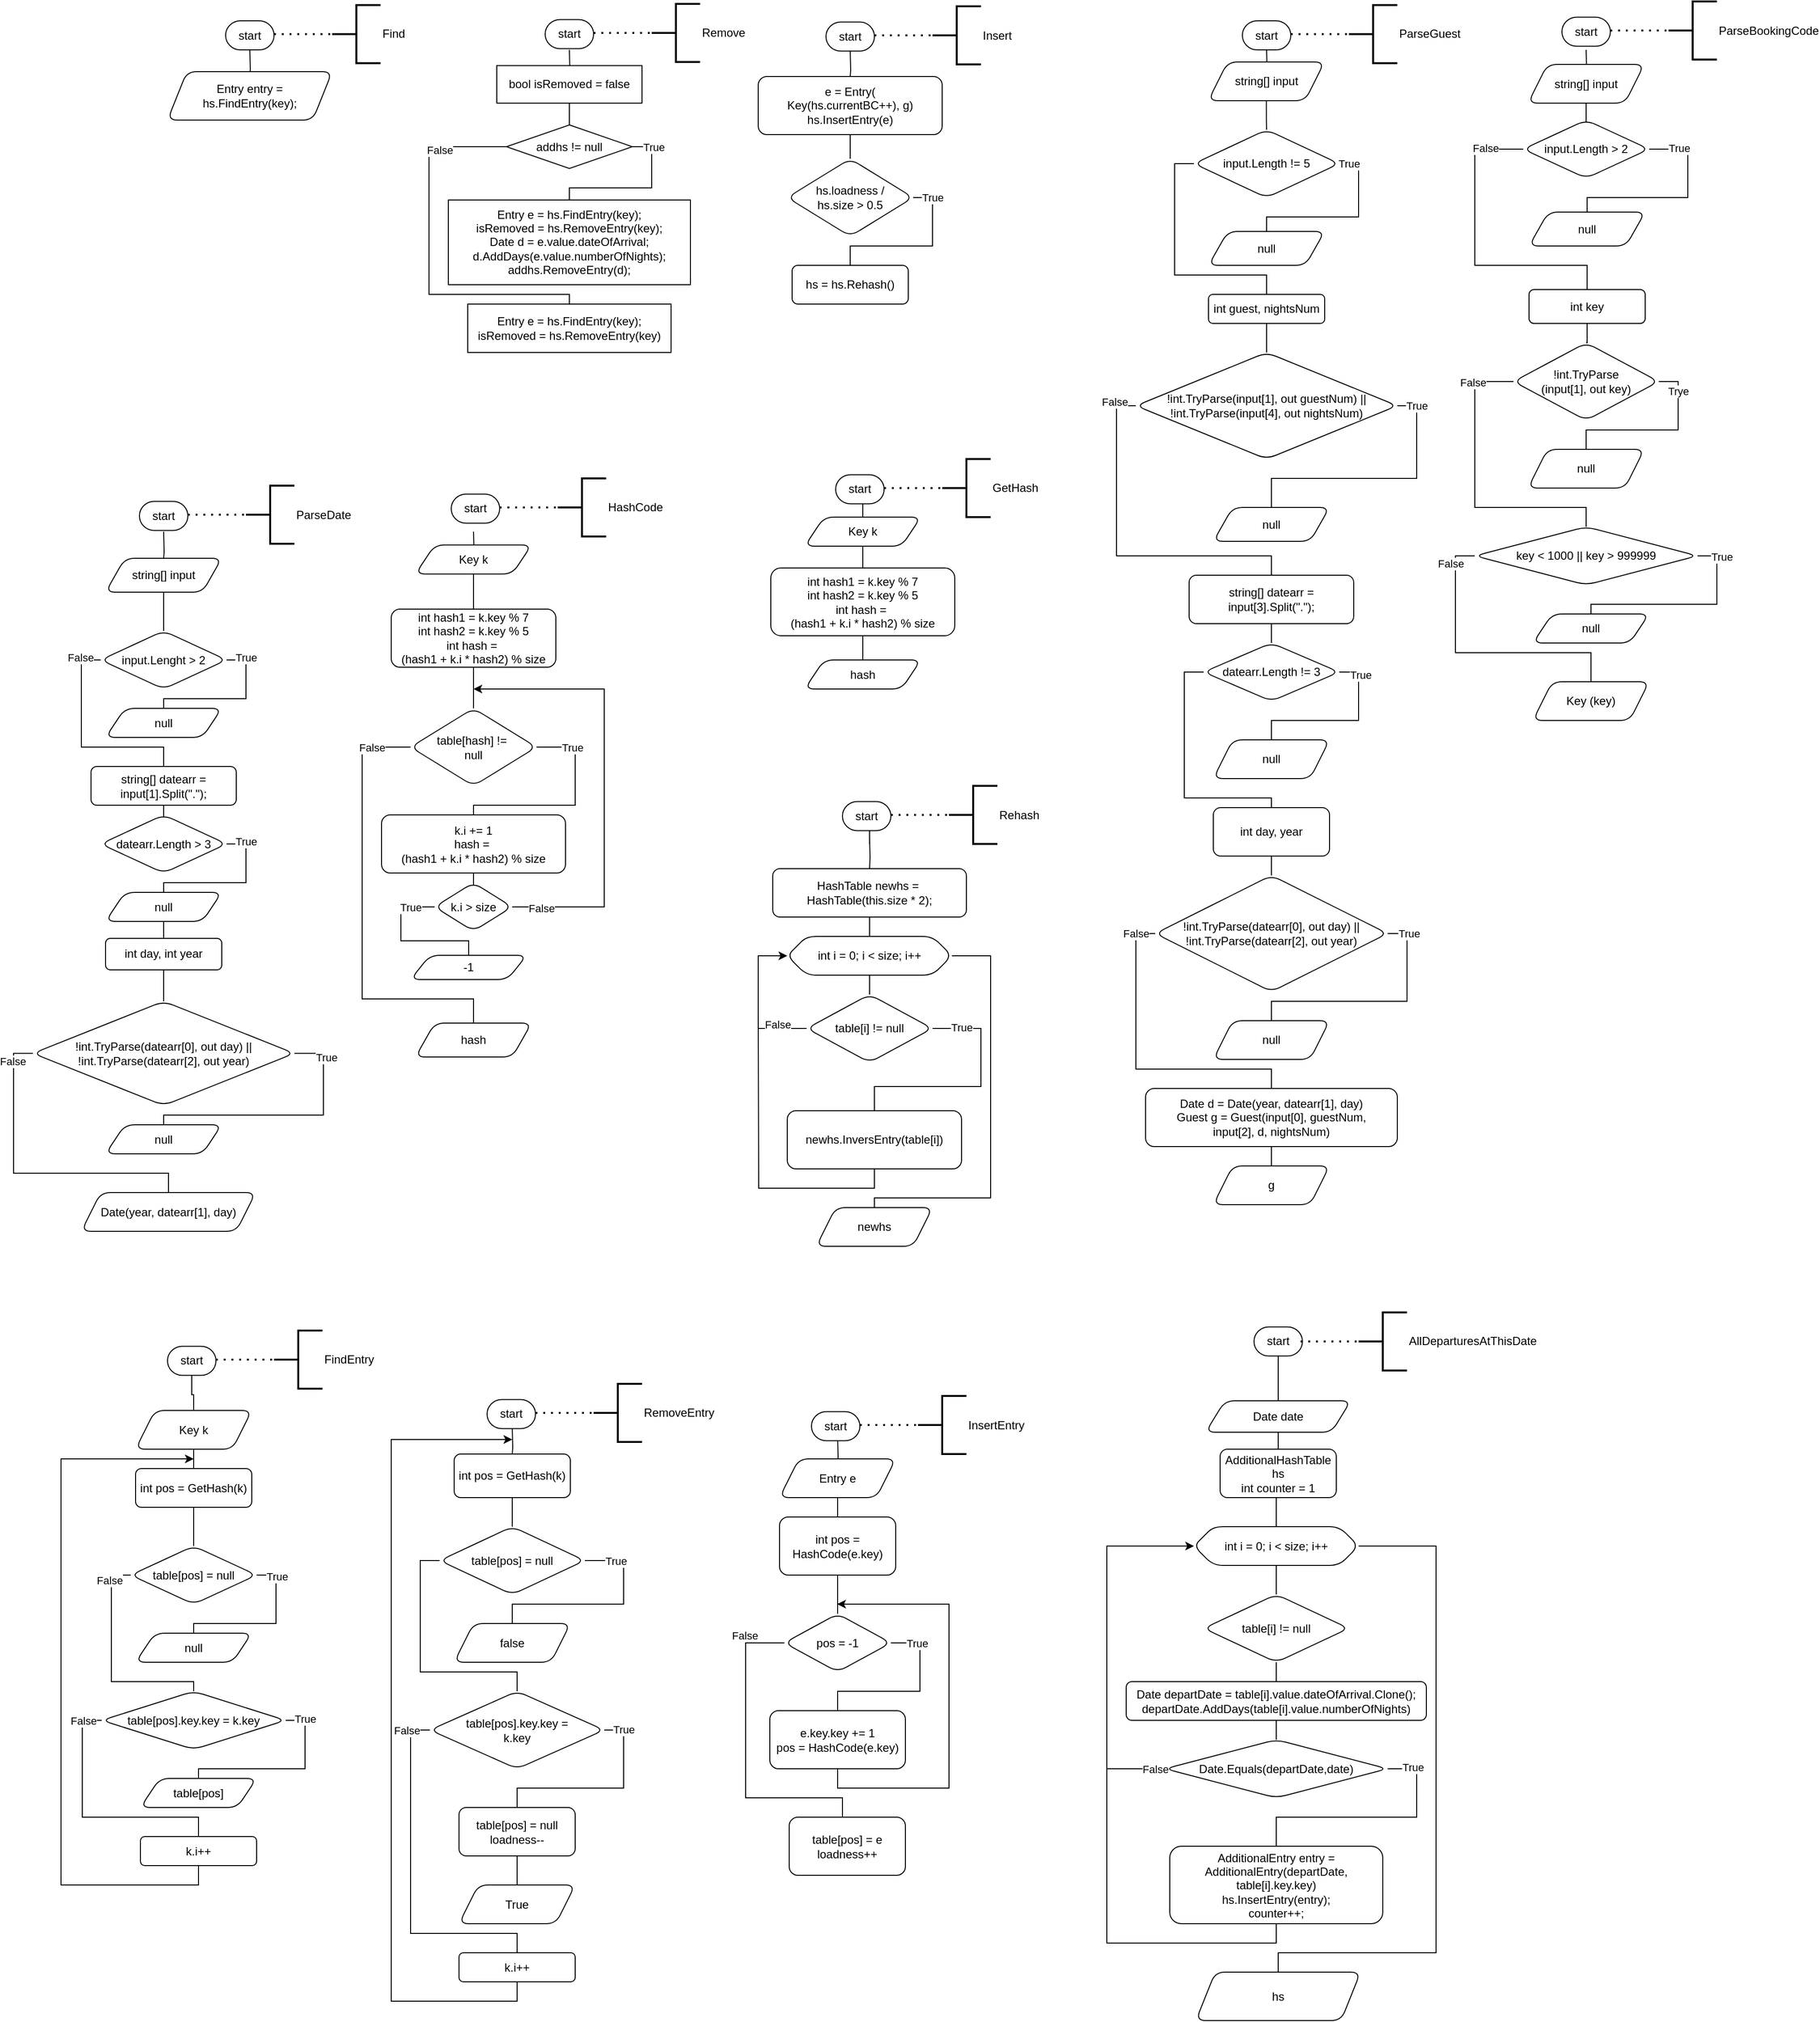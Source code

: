 <mxfile version="15.1.3" type="device"><diagram id="HuL8XNW5tRPPmlvCg1Fw" name="Страница 1"><mxGraphModel dx="6023" dy="2040" grid="1" gridSize="10" guides="1" tooltips="1" connect="1" arrows="1" fold="1" page="1" pageScale="1" pageWidth="827" pageHeight="1169" math="0" shadow="0"><root><mxCell id="0"/><mxCell id="1" parent="0"/><mxCell id="zduiM60NHMyXuDaMwjzm-42" value="" style="edgeStyle=orthogonalEdgeStyle;rounded=0;orthogonalLoop=1;jettySize=auto;html=1;endArrow=none;endFill=0;entryX=0.5;entryY=0;entryDx=0;entryDy=0;" parent="1" source="zduiM60NHMyXuDaMwjzm-43" target="zduiM60NHMyXuDaMwjzm-46" edge="1"><mxGeometry relative="1" as="geometry"><mxPoint x="-1913.0" y="1570" as="targetPoint"/></mxGeometry></mxCell><mxCell id="zduiM60NHMyXuDaMwjzm-43" value="Date date" style="shape=parallelogram;perimeter=parallelogramPerimeter;whiteSpace=wrap;html=1;fixedSize=1;rounded=1;" parent="1" vertex="1"><mxGeometry x="-1988" y="1482.5" width="150" height="32.5" as="geometry"/></mxCell><mxCell id="zduiM60NHMyXuDaMwjzm-45" style="edgeStyle=orthogonalEdgeStyle;rounded=0;orthogonalLoop=1;jettySize=auto;html=1;exitX=0.5;exitY=1;exitDx=0;exitDy=0;endArrow=none;endFill=0;entryX=0.5;entryY=0;entryDx=0;entryDy=0;" parent="1" source="zduiM60NHMyXuDaMwjzm-46" target="fFXz0TNWgJcuo8Dn93YV-1" edge="1"><mxGeometry relative="1" as="geometry"><mxPoint x="-1913" y="1622.5" as="targetPoint"/></mxGeometry></mxCell><mxCell id="zduiM60NHMyXuDaMwjzm-46" value="AdditionalHashTable hs&lt;br&gt;int counter = 1" style="rounded=1;whiteSpace=wrap;html=1;" parent="1" vertex="1"><mxGeometry x="-1973" y="1532.5" width="120" height="50" as="geometry"/></mxCell><mxCell id="fFXz0TNWgJcuo8Dn93YV-2" style="edgeStyle=orthogonalEdgeStyle;rounded=0;orthogonalLoop=1;jettySize=auto;html=1;exitX=0.5;exitY=1;exitDx=0;exitDy=0;endArrow=none;endFill=0;entryX=0.5;entryY=0;entryDx=0;entryDy=0;" parent="1" source="fFXz0TNWgJcuo8Dn93YV-1" target="fFXz0TNWgJcuo8Dn93YV-3" edge="1"><mxGeometry relative="1" as="geometry"><mxPoint x="-1915" y="1682.5" as="targetPoint"/></mxGeometry></mxCell><mxCell id="fFXz0TNWgJcuo8Dn93YV-25" style="edgeStyle=orthogonalEdgeStyle;rounded=0;orthogonalLoop=1;jettySize=auto;html=1;exitX=1;exitY=0.5;exitDx=0;exitDy=0;endArrow=none;endFill=0;entryX=0.5;entryY=0;entryDx=0;entryDy=0;" parent="1" source="fFXz0TNWgJcuo8Dn93YV-1" target="fFXz0TNWgJcuo8Dn93YV-28" edge="1"><mxGeometry relative="1" as="geometry"><mxPoint x="-1913" y="2152.5" as="targetPoint"/><Array as="points"><mxPoint x="-1750" y="1632.5"/><mxPoint x="-1750" y="2052.5"/><mxPoint x="-1913" y="2052.5"/></Array></mxGeometry></mxCell><mxCell id="fFXz0TNWgJcuo8Dn93YV-1" value="int i = 0; i &amp;lt; size; i++" style="shape=hexagon;perimeter=hexagonPerimeter2;whiteSpace=wrap;html=1;fixedSize=1;rounded=1;" parent="1" vertex="1"><mxGeometry x="-2000" y="1612.5" width="170" height="40" as="geometry"/></mxCell><mxCell id="fFXz0TNWgJcuo8Dn93YV-4" style="edgeStyle=orthogonalEdgeStyle;rounded=0;orthogonalLoop=1;jettySize=auto;html=1;exitX=0.5;exitY=1;exitDx=0;exitDy=0;endArrow=none;endFill=0;" parent="1" source="fFXz0TNWgJcuo8Dn93YV-3" target="fFXz0TNWgJcuo8Dn93YV-6" edge="1"><mxGeometry relative="1" as="geometry"><mxPoint x="-1937.5" y="1832.5" as="targetPoint"/></mxGeometry></mxCell><mxCell id="fFXz0TNWgJcuo8Dn93YV-3" value="table[i] != null" style="rhombus;whiteSpace=wrap;html=1;rounded=1;" parent="1" vertex="1"><mxGeometry x="-1990" y="1682.5" width="150" height="70" as="geometry"/></mxCell><mxCell id="fFXz0TNWgJcuo8Dn93YV-7" style="edgeStyle=orthogonalEdgeStyle;rounded=0;orthogonalLoop=1;jettySize=auto;html=1;exitX=0.5;exitY=1;exitDx=0;exitDy=0;endArrow=none;endFill=0;" parent="1" source="fFXz0TNWgJcuo8Dn93YV-6" target="fFXz0TNWgJcuo8Dn93YV-8" edge="1"><mxGeometry relative="1" as="geometry"><mxPoint x="-1915" y="1842.5" as="targetPoint"/></mxGeometry></mxCell><mxCell id="fFXz0TNWgJcuo8Dn93YV-6" value="Date departDate = table[i].value.dateOfArrival.Clone();&lt;br&gt;departDate.AddDays(table[i].value.numberOfNights)" style="rounded=1;whiteSpace=wrap;html=1;" parent="1" vertex="1"><mxGeometry x="-2070" y="1772.5" width="310" height="40" as="geometry"/></mxCell><mxCell id="fFXz0TNWgJcuo8Dn93YV-9" style="edgeStyle=orthogonalEdgeStyle;rounded=0;orthogonalLoop=1;jettySize=auto;html=1;exitX=1;exitY=0.5;exitDx=0;exitDy=0;endArrow=none;endFill=0;entryX=0.5;entryY=0;entryDx=0;entryDy=0;" parent="1" source="fFXz0TNWgJcuo8Dn93YV-8" target="fFXz0TNWgJcuo8Dn93YV-18" edge="1"><mxGeometry relative="1" as="geometry"><mxPoint x="-2180" y="1942.5" as="targetPoint"/><Array as="points"><mxPoint x="-1770" y="1862.5"/><mxPoint x="-1770" y="1912.5"/><mxPoint x="-1915" y="1912.5"/></Array></mxGeometry></mxCell><mxCell id="fFXz0TNWgJcuo8Dn93YV-13" value="True" style="edgeLabel;html=1;align=center;verticalAlign=middle;resizable=0;points=[];" parent="fFXz0TNWgJcuo8Dn93YV-9" vertex="1" connectable="0"><mxGeometry x="-0.795" y="2" relative="1" as="geometry"><mxPoint as="offset"/></mxGeometry></mxCell><mxCell id="fFXz0TNWgJcuo8Dn93YV-21" style="edgeStyle=orthogonalEdgeStyle;rounded=0;orthogonalLoop=1;jettySize=auto;html=1;exitX=0;exitY=0.5;exitDx=0;exitDy=0;endArrow=classic;endFill=1;entryX=0;entryY=0.5;entryDx=0;entryDy=0;" parent="1" source="fFXz0TNWgJcuo8Dn93YV-8" target="fFXz0TNWgJcuo8Dn93YV-1" edge="1"><mxGeometry relative="1" as="geometry"><mxPoint x="-1915" y="1602.5" as="targetPoint"/><Array as="points"><mxPoint x="-2090" y="1862.5"/><mxPoint x="-2090" y="1632.5"/></Array></mxGeometry></mxCell><mxCell id="fFXz0TNWgJcuo8Dn93YV-22" value="False" style="edgeLabel;html=1;align=center;verticalAlign=middle;resizable=0;points=[];" parent="fFXz0TNWgJcuo8Dn93YV-21" vertex="1" connectable="0"><mxGeometry x="-0.915" y="1" relative="1" as="geometry"><mxPoint x="6" y="-1" as="offset"/></mxGeometry></mxCell><mxCell id="fFXz0TNWgJcuo8Dn93YV-8" value="Date.Equals(departDate,date)" style="rhombus;whiteSpace=wrap;html=1;rounded=1;" parent="1" vertex="1"><mxGeometry x="-2030" y="1832.5" width="230" height="60" as="geometry"/></mxCell><mxCell id="fFXz0TNWgJcuo8Dn93YV-18" value="AdditionalEntry entry = AdditionalEntry(departDate, table[i].key.key)&lt;br&gt;hs.InsertEntry(entry);&lt;br&gt;counter++;" style="rounded=1;whiteSpace=wrap;html=1;" parent="1" vertex="1"><mxGeometry x="-2025" y="1942.5" width="220" height="80" as="geometry"/></mxCell><mxCell id="fFXz0TNWgJcuo8Dn93YV-24" style="edgeStyle=orthogonalEdgeStyle;rounded=0;orthogonalLoop=1;jettySize=auto;html=1;endArrow=none;endFill=0;exitX=0.5;exitY=1;exitDx=0;exitDy=0;" parent="1" source="fFXz0TNWgJcuo8Dn93YV-18" edge="1"><mxGeometry relative="1" as="geometry"><mxPoint x="-2090" y="1862.5" as="targetPoint"/><mxPoint x="-1915" y="2042.5" as="sourcePoint"/><Array as="points"><mxPoint x="-1915" y="2042.5"/><mxPoint x="-2090" y="2042.5"/></Array></mxGeometry></mxCell><mxCell id="fFXz0TNWgJcuo8Dn93YV-28" value="hs" style="shape=parallelogram;perimeter=parallelogramPerimeter;whiteSpace=wrap;html=1;fixedSize=1;rounded=1;" parent="1" vertex="1"><mxGeometry x="-1998" y="2072.5" width="170" height="50" as="geometry"/></mxCell><mxCell id="fFXz0TNWgJcuo8Dn93YV-30" style="edgeStyle=orthogonalEdgeStyle;rounded=0;orthogonalLoop=1;jettySize=auto;html=1;exitX=0.5;exitY=1;exitDx=0;exitDy=0;endArrow=none;endFill=0;" parent="1" target="fFXz0TNWgJcuo8Dn93YV-31" edge="1"><mxGeometry relative="1" as="geometry"><mxPoint x="-2335.471" y="953" as="targetPoint"/><mxPoint x="-2335" y="900.5" as="sourcePoint"/></mxGeometry></mxCell><mxCell id="fFXz0TNWgJcuo8Dn93YV-33" style="edgeStyle=orthogonalEdgeStyle;rounded=0;orthogonalLoop=1;jettySize=auto;html=1;exitX=0.5;exitY=1;exitDx=0;exitDy=0;endArrow=none;endFill=0;entryX=0.5;entryY=0;entryDx=0;entryDy=0;" parent="1" source="fFXz0TNWgJcuo8Dn93YV-31" target="fFXz0TNWgJcuo8Dn93YV-34" edge="1"><mxGeometry relative="1" as="geometry"><mxPoint x="-2335.471" y="1023" as="targetPoint"/></mxGeometry></mxCell><mxCell id="fFXz0TNWgJcuo8Dn93YV-31" value="&lt;div&gt;HashTable newhs =&amp;nbsp;&lt;/div&gt;&lt;div&gt;HashTable(this.size * 2);&lt;/div&gt;" style="rounded=1;whiteSpace=wrap;html=1;" parent="1" vertex="1"><mxGeometry x="-2435" y="933" width="200" height="50" as="geometry"/></mxCell><mxCell id="fFXz0TNWgJcuo8Dn93YV-35" style="edgeStyle=orthogonalEdgeStyle;rounded=0;orthogonalLoop=1;jettySize=auto;html=1;exitX=0.5;exitY=1;exitDx=0;exitDy=0;endArrow=none;endFill=0;" parent="1" source="fFXz0TNWgJcuo8Dn93YV-34" target="fFXz0TNWgJcuo8Dn93YV-36" edge="1"><mxGeometry relative="1" as="geometry"><mxPoint x="-2335.471" y="1063" as="targetPoint"/></mxGeometry></mxCell><mxCell id="fFXz0TNWgJcuo8Dn93YV-43" style="edgeStyle=orthogonalEdgeStyle;rounded=0;orthogonalLoop=1;jettySize=auto;html=1;exitX=1;exitY=0.5;exitDx=0;exitDy=0;endArrow=none;endFill=0;" parent="1" source="fFXz0TNWgJcuo8Dn93YV-34" target="fFXz0TNWgJcuo8Dn93YV-44" edge="1"><mxGeometry relative="1" as="geometry"><mxPoint x="-2330" y="1343" as="targetPoint"/><Array as="points"><mxPoint x="-2210" y="1023"/><mxPoint x="-2210" y="1273"/><mxPoint x="-2330" y="1273"/></Array></mxGeometry></mxCell><mxCell id="fFXz0TNWgJcuo8Dn93YV-34" value="int i = 0; i &amp;lt; size; i++" style="shape=hexagon;perimeter=hexagonPerimeter2;whiteSpace=wrap;html=1;fixedSize=1;rounded=1;" parent="1" vertex="1"><mxGeometry x="-2420" y="1003" width="170" height="40" as="geometry"/></mxCell><mxCell id="fFXz0TNWgJcuo8Dn93YV-37" style="edgeStyle=orthogonalEdgeStyle;rounded=0;orthogonalLoop=1;jettySize=auto;html=1;exitX=1;exitY=0.5;exitDx=0;exitDy=0;endArrow=none;endFill=0;" parent="1" source="fFXz0TNWgJcuo8Dn93YV-36" target="fFXz0TNWgJcuo8Dn93YV-38" edge="1"><mxGeometry relative="1" as="geometry"><mxPoint x="-2330" y="1193" as="targetPoint"/><Array as="points"><mxPoint x="-2220" y="1098"/><mxPoint x="-2220" y="1158"/><mxPoint x="-2330" y="1158"/></Array></mxGeometry></mxCell><mxCell id="fFXz0TNWgJcuo8Dn93YV-39" value="True" style="edgeLabel;html=1;align=center;verticalAlign=middle;resizable=0;points=[];" parent="fFXz0TNWgJcuo8Dn93YV-37" vertex="1" connectable="0"><mxGeometry x="-0.592" y="4" relative="1" as="geometry"><mxPoint x="-24" y="-1" as="offset"/></mxGeometry></mxCell><mxCell id="fFXz0TNWgJcuo8Dn93YV-40" style="edgeStyle=orthogonalEdgeStyle;rounded=0;orthogonalLoop=1;jettySize=auto;html=1;exitX=0;exitY=0.5;exitDx=0;exitDy=0;entryX=0;entryY=0.5;entryDx=0;entryDy=0;endArrow=classic;endFill=1;" parent="1" source="fFXz0TNWgJcuo8Dn93YV-36" target="fFXz0TNWgJcuo8Dn93YV-34" edge="1"><mxGeometry relative="1" as="geometry"><Array as="points"><mxPoint x="-2450" y="1098"/><mxPoint x="-2450" y="1023"/></Array></mxGeometry></mxCell><mxCell id="fFXz0TNWgJcuo8Dn93YV-41" value="False" style="edgeLabel;html=1;align=center;verticalAlign=middle;resizable=0;points=[];" parent="fFXz0TNWgJcuo8Dn93YV-40" vertex="1" connectable="0"><mxGeometry x="0.411" relative="1" as="geometry"><mxPoint x="20" y="55" as="offset"/></mxGeometry></mxCell><mxCell id="fFXz0TNWgJcuo8Dn93YV-36" value="table[i] != null" style="rhombus;whiteSpace=wrap;html=1;rounded=1;" parent="1" vertex="1"><mxGeometry x="-2400" y="1063" width="130" height="70" as="geometry"/></mxCell><mxCell id="fFXz0TNWgJcuo8Dn93YV-42" style="edgeStyle=orthogonalEdgeStyle;rounded=0;orthogonalLoop=1;jettySize=auto;html=1;exitX=0.5;exitY=1;exitDx=0;exitDy=0;endArrow=none;endFill=0;" parent="1" source="fFXz0TNWgJcuo8Dn93YV-38" edge="1"><mxGeometry relative="1" as="geometry"><mxPoint x="-2450" y="1083" as="targetPoint"/></mxGeometry></mxCell><mxCell id="fFXz0TNWgJcuo8Dn93YV-38" value="newhs.InversEntry(table[i])" style="rounded=1;whiteSpace=wrap;html=1;" parent="1" vertex="1"><mxGeometry x="-2420" y="1183" width="180" height="60" as="geometry"/></mxCell><mxCell id="fFXz0TNWgJcuo8Dn93YV-44" value="newhs" style="shape=parallelogram;perimeter=parallelogramPerimeter;whiteSpace=wrap;html=1;fixedSize=1;rounded=1;" parent="1" vertex="1"><mxGeometry x="-2390" y="1283" width="120" height="40" as="geometry"/></mxCell><mxCell id="fFXz0TNWgJcuo8Dn93YV-45" style="edgeStyle=orthogonalEdgeStyle;rounded=0;orthogonalLoop=1;jettySize=auto;html=1;exitX=0.5;exitY=1;exitDx=0;exitDy=0;endArrow=none;endFill=0;" parent="1" target="fFXz0TNWgJcuo8Dn93YV-60" edge="1"><mxGeometry relative="1" as="geometry"><mxPoint x="-2367.941" y="1552.5" as="targetPoint"/><mxPoint x="-2368" y="1520" as="sourcePoint"/></mxGeometry></mxCell><mxCell id="fFXz0TNWgJcuo8Dn93YV-61" style="edgeStyle=orthogonalEdgeStyle;rounded=0;orthogonalLoop=1;jettySize=auto;html=1;exitX=0.5;exitY=1;exitDx=0;exitDy=0;endArrow=none;endFill=0;" parent="1" source="fFXz0TNWgJcuo8Dn93YV-60" target="fFXz0TNWgJcuo8Dn93YV-62" edge="1"><mxGeometry relative="1" as="geometry"><mxPoint x="-2368.412" y="1622.5" as="targetPoint"/></mxGeometry></mxCell><mxCell id="fFXz0TNWgJcuo8Dn93YV-60" value="Entry e" style="shape=parallelogram;perimeter=parallelogramPerimeter;whiteSpace=wrap;html=1;fixedSize=1;rounded=1;" parent="1" vertex="1"><mxGeometry x="-2428" y="1542.5" width="120" height="40" as="geometry"/></mxCell><mxCell id="fFXz0TNWgJcuo8Dn93YV-63" style="edgeStyle=orthogonalEdgeStyle;rounded=0;orthogonalLoop=1;jettySize=auto;html=1;exitX=0.5;exitY=1;exitDx=0;exitDy=0;endArrow=none;endFill=0;" parent="1" source="fFXz0TNWgJcuo8Dn93YV-62" target="fFXz0TNWgJcuo8Dn93YV-64" edge="1"><mxGeometry relative="1" as="geometry"><mxPoint x="-2368.412" y="1712.5" as="targetPoint"/></mxGeometry></mxCell><mxCell id="fFXz0TNWgJcuo8Dn93YV-62" value="int pos = HashCode(e.key)" style="rounded=1;whiteSpace=wrap;html=1;" parent="1" vertex="1"><mxGeometry x="-2428.002" y="1602.5" width="120" height="60" as="geometry"/></mxCell><mxCell id="fFXz0TNWgJcuo8Dn93YV-65" style="edgeStyle=orthogonalEdgeStyle;rounded=0;orthogonalLoop=1;jettySize=auto;html=1;exitX=1;exitY=0.5;exitDx=0;exitDy=0;endArrow=none;endFill=0;entryX=0.5;entryY=0;entryDx=0;entryDy=0;" parent="1" source="fFXz0TNWgJcuo8Dn93YV-64" target="fFXz0TNWgJcuo8Dn93YV-66" edge="1"><mxGeometry relative="1" as="geometry"><mxPoint x="-2333" y="1772.5" as="targetPoint"/><Array as="points"><mxPoint x="-2283" y="1732.5"/><mxPoint x="-2283" y="1782.5"/><mxPoint x="-2368" y="1782.5"/></Array></mxGeometry></mxCell><mxCell id="fFXz0TNWgJcuo8Dn93YV-67" value="True" style="edgeLabel;html=1;align=center;verticalAlign=middle;resizable=0;points=[];" parent="fFXz0TNWgJcuo8Dn93YV-65" vertex="1" connectable="0"><mxGeometry x="-0.701" relative="1" as="geometry"><mxPoint x="-1" as="offset"/></mxGeometry></mxCell><mxCell id="fFXz0TNWgJcuo8Dn93YV-69" style="edgeStyle=orthogonalEdgeStyle;rounded=0;orthogonalLoop=1;jettySize=auto;html=1;exitX=0;exitY=0.5;exitDx=0;exitDy=0;endArrow=none;endFill=0;" parent="1" source="fFXz0TNWgJcuo8Dn93YV-64" target="fFXz0TNWgJcuo8Dn93YV-71" edge="1"><mxGeometry relative="1" as="geometry"><mxPoint x="-2363" y="1962.5" as="targetPoint"/><Array as="points"><mxPoint x="-2463" y="1732.5"/><mxPoint x="-2463" y="1892.5"/><mxPoint x="-2363" y="1892.5"/></Array></mxGeometry></mxCell><mxCell id="fFXz0TNWgJcuo8Dn93YV-70" value="False" style="edgeLabel;html=1;align=center;verticalAlign=middle;resizable=0;points=[];" parent="fFXz0TNWgJcuo8Dn93YV-69" vertex="1" connectable="0"><mxGeometry x="-0.689" y="-1" relative="1" as="geometry"><mxPoint y="-18" as="offset"/></mxGeometry></mxCell><mxCell id="fFXz0TNWgJcuo8Dn93YV-64" value="pos = -1" style="rhombus;whiteSpace=wrap;html=1;rounded=1;" parent="1" vertex="1"><mxGeometry x="-2423" y="1702.5" width="110" height="60" as="geometry"/></mxCell><mxCell id="fFXz0TNWgJcuo8Dn93YV-68" style="edgeStyle=orthogonalEdgeStyle;rounded=0;orthogonalLoop=1;jettySize=auto;html=1;exitX=0.5;exitY=1;exitDx=0;exitDy=0;endArrow=classic;endFill=1;" parent="1" source="fFXz0TNWgJcuo8Dn93YV-66" edge="1"><mxGeometry relative="1" as="geometry"><mxPoint x="-2368.412" y="1692.5" as="targetPoint"/><Array as="points"><mxPoint x="-2368" y="1882.5"/><mxPoint x="-2253" y="1882.5"/><mxPoint x="-2253" y="1692.5"/></Array></mxGeometry></mxCell><mxCell id="fFXz0TNWgJcuo8Dn93YV-66" value="e.key.key += 1&lt;br&gt;pos = HashCode(e.key)" style="rounded=1;whiteSpace=wrap;html=1;" parent="1" vertex="1"><mxGeometry x="-2438" y="1802.5" width="140" height="60" as="geometry"/></mxCell><mxCell id="fFXz0TNWgJcuo8Dn93YV-71" value="table[pos] = e&lt;br&gt;loadness++" style="rounded=1;whiteSpace=wrap;html=1;" parent="1" vertex="1"><mxGeometry x="-2418" y="1912.5" width="120" height="60" as="geometry"/></mxCell><mxCell id="fFXz0TNWgJcuo8Dn93YV-73" style="edgeStyle=orthogonalEdgeStyle;rounded=0;orthogonalLoop=1;jettySize=auto;html=1;exitX=0.5;exitY=1;exitDx=0;exitDy=0;endArrow=none;endFill=0;" parent="1" target="fFXz0TNWgJcuo8Dn93YV-75" edge="1"><mxGeometry relative="1" as="geometry"><mxPoint x="-2703.941" y="1532.537" as="targetPoint"/><mxPoint x="-2704" y="1510" as="sourcePoint"/></mxGeometry></mxCell><mxCell id="fFXz0TNWgJcuo8Dn93YV-76" style="edgeStyle=orthogonalEdgeStyle;rounded=0;orthogonalLoop=1;jettySize=auto;html=1;exitX=0.5;exitY=1;exitDx=0;exitDy=0;endArrow=none;endFill=0;" parent="1" source="fFXz0TNWgJcuo8Dn93YV-75" target="fFXz0TNWgJcuo8Dn93YV-77" edge="1"><mxGeometry relative="1" as="geometry"><mxPoint x="-2703.824" y="1622.5" as="targetPoint"/></mxGeometry></mxCell><mxCell id="fFXz0TNWgJcuo8Dn93YV-75" value="int pos = GetHash(k)" style="rounded=1;whiteSpace=wrap;html=1;" parent="1" vertex="1"><mxGeometry x="-2764" y="1537.5" width="120" height="45" as="geometry"/></mxCell><mxCell id="fFXz0TNWgJcuo8Dn93YV-78" style="edgeStyle=orthogonalEdgeStyle;rounded=0;orthogonalLoop=1;jettySize=auto;html=1;exitX=1;exitY=0.5;exitDx=0;exitDy=0;endArrow=none;endFill=0;" parent="1" source="fFXz0TNWgJcuo8Dn93YV-77" target="fFXz0TNWgJcuo8Dn93YV-79" edge="1"><mxGeometry relative="1" as="geometry"><mxPoint x="-2699" y="1742.5" as="targetPoint"/><Array as="points"><mxPoint x="-2589" y="1647.5"/><mxPoint x="-2589" y="1692.5"/><mxPoint x="-2704" y="1692.5"/></Array></mxGeometry></mxCell><mxCell id="fFXz0TNWgJcuo8Dn93YV-82" value="True" style="edgeLabel;html=1;align=center;verticalAlign=middle;resizable=0;points=[];" parent="fFXz0TNWgJcuo8Dn93YV-78" vertex="1" connectable="0"><mxGeometry x="-0.712" relative="1" as="geometry"><mxPoint as="offset"/></mxGeometry></mxCell><mxCell id="fFXz0TNWgJcuo8Dn93YV-83" style="edgeStyle=orthogonalEdgeStyle;rounded=0;orthogonalLoop=1;jettySize=auto;html=1;exitX=0;exitY=0.5;exitDx=0;exitDy=0;endArrow=none;endFill=0;entryX=0.5;entryY=0;entryDx=0;entryDy=0;" parent="1" source="fFXz0TNWgJcuo8Dn93YV-77" target="fFXz0TNWgJcuo8Dn93YV-84" edge="1"><mxGeometry relative="1" as="geometry"><mxPoint x="-2704" y="1782.5" as="targetPoint"/><Array as="points"><mxPoint x="-2799" y="1647.5"/><mxPoint x="-2799" y="1762.5"/><mxPoint x="-2699" y="1762.5"/></Array></mxGeometry></mxCell><mxCell id="fFXz0TNWgJcuo8Dn93YV-77" value="table[pos] = null" style="rhombus;whiteSpace=wrap;html=1;rounded=1;" parent="1" vertex="1"><mxGeometry x="-2779" y="1612.5" width="150" height="70" as="geometry"/></mxCell><mxCell id="fFXz0TNWgJcuo8Dn93YV-79" value="false" style="shape=parallelogram;perimeter=parallelogramPerimeter;whiteSpace=wrap;html=1;fixedSize=1;rounded=1;" parent="1" vertex="1"><mxGeometry x="-2764" y="1712.5" width="120" height="40" as="geometry"/></mxCell><mxCell id="fFXz0TNWgJcuo8Dn93YV-85" style="edgeStyle=orthogonalEdgeStyle;rounded=0;orthogonalLoop=1;jettySize=auto;html=1;exitX=1;exitY=0.5;exitDx=0;exitDy=0;endArrow=none;endFill=0;" parent="1" source="fFXz0TNWgJcuo8Dn93YV-84" target="fFXz0TNWgJcuo8Dn93YV-86" edge="1"><mxGeometry relative="1" as="geometry"><mxPoint x="-2699" y="1952.5" as="targetPoint"/></mxGeometry></mxCell><mxCell id="fFXz0TNWgJcuo8Dn93YV-91" value="True" style="edgeLabel;html=1;align=center;verticalAlign=middle;resizable=0;points=[];" parent="fFXz0TNWgJcuo8Dn93YV-85" vertex="1" connectable="0"><mxGeometry x="-0.809" y="1" relative="1" as="geometry"><mxPoint x="-1" y="-1" as="offset"/></mxGeometry></mxCell><mxCell id="fFXz0TNWgJcuo8Dn93YV-92" style="edgeStyle=orthogonalEdgeStyle;rounded=0;orthogonalLoop=1;jettySize=auto;html=1;exitX=0;exitY=0.5;exitDx=0;exitDy=0;endArrow=none;endFill=0;" parent="1" source="fFXz0TNWgJcuo8Dn93YV-84" target="fFXz0TNWgJcuo8Dn93YV-93" edge="1"><mxGeometry relative="1" as="geometry"><mxPoint x="-2699" y="2052.5" as="targetPoint"/><Array as="points"><mxPoint x="-2809" y="1822.5"/><mxPoint x="-2809" y="2032.5"/><mxPoint x="-2699" y="2032.5"/></Array></mxGeometry></mxCell><mxCell id="fFXz0TNWgJcuo8Dn93YV-94" value="False" style="edgeLabel;html=1;align=center;verticalAlign=middle;resizable=0;points=[];" parent="fFXz0TNWgJcuo8Dn93YV-92" vertex="1" connectable="0"><mxGeometry x="-0.887" y="-4" relative="1" as="geometry"><mxPoint as="offset"/></mxGeometry></mxCell><mxCell id="fFXz0TNWgJcuo8Dn93YV-84" value="table[pos].key.key = &lt;br&gt;k.key" style="rhombus;whiteSpace=wrap;html=1;rounded=1;" parent="1" vertex="1"><mxGeometry x="-2789" y="1782.5" width="180" height="80" as="geometry"/></mxCell><mxCell id="fFXz0TNWgJcuo8Dn93YV-88" style="edgeStyle=orthogonalEdgeStyle;rounded=0;orthogonalLoop=1;jettySize=auto;html=1;exitX=0.5;exitY=1;exitDx=0;exitDy=0;endArrow=none;endFill=0;" parent="1" source="fFXz0TNWgJcuo8Dn93YV-86" target="fFXz0TNWgJcuo8Dn93YV-89" edge="1"><mxGeometry relative="1" as="geometry"><mxPoint x="-2699.118" y="1982.5" as="targetPoint"/></mxGeometry></mxCell><mxCell id="fFXz0TNWgJcuo8Dn93YV-86" value="table[pos] = null&lt;br&gt;loadness--" style="rounded=1;whiteSpace=wrap;html=1;" parent="1" vertex="1"><mxGeometry x="-2759" y="1902.5" width="120" height="50" as="geometry"/></mxCell><mxCell id="fFXz0TNWgJcuo8Dn93YV-89" value="True" style="shape=parallelogram;perimeter=parallelogramPerimeter;whiteSpace=wrap;html=1;fixedSize=1;rounded=1;" parent="1" vertex="1"><mxGeometry x="-2759" y="1982.5" width="120" height="40" as="geometry"/></mxCell><mxCell id="fFXz0TNWgJcuo8Dn93YV-95" style="edgeStyle=orthogonalEdgeStyle;rounded=0;orthogonalLoop=1;jettySize=auto;html=1;exitX=0.5;exitY=1;exitDx=0;exitDy=0;endArrow=classic;endFill=1;" parent="1" source="fFXz0TNWgJcuo8Dn93YV-93" edge="1"><mxGeometry relative="1" as="geometry"><mxPoint x="-2704" y="1522.5" as="targetPoint"/><Array as="points"><mxPoint x="-2699" y="2102.5"/><mxPoint x="-2829" y="2102.5"/><mxPoint x="-2829" y="1522.5"/><mxPoint x="-2704" y="1522.5"/></Array></mxGeometry></mxCell><mxCell id="fFXz0TNWgJcuo8Dn93YV-93" value="k.i++" style="rounded=1;whiteSpace=wrap;html=1;" parent="1" vertex="1"><mxGeometry x="-2759" y="2052.5" width="120" height="30" as="geometry"/></mxCell><mxCell id="fFXz0TNWgJcuo8Dn93YV-102" style="edgeStyle=orthogonalEdgeStyle;rounded=0;orthogonalLoop=1;jettySize=auto;html=1;exitX=0.5;exitY=1;exitDx=0;exitDy=0;endArrow=none;endFill=0;" parent="1" source="fFXz0TNWgJcuo8Dn93YV-100" target="fFXz0TNWgJcuo8Dn93YV-103" edge="1"><mxGeometry relative="1" as="geometry"><mxPoint x="-3033.333" y="1572.5" as="targetPoint"/></mxGeometry></mxCell><mxCell id="fFXz0TNWgJcuo8Dn93YV-100" value="Key k" style="shape=parallelogram;perimeter=parallelogramPerimeter;whiteSpace=wrap;html=1;fixedSize=1;rounded=1;" parent="1" vertex="1"><mxGeometry x="-3093" y="1492.5" width="120" height="40" as="geometry"/></mxCell><mxCell id="fFXz0TNWgJcuo8Dn93YV-106" style="edgeStyle=orthogonalEdgeStyle;rounded=0;orthogonalLoop=1;jettySize=auto;html=1;exitX=0.5;exitY=1;exitDx=0;exitDy=0;entryX=0.5;entryY=0;entryDx=0;entryDy=0;endArrow=none;endFill=0;" parent="1" source="fFXz0TNWgJcuo8Dn93YV-103" target="fFXz0TNWgJcuo8Dn93YV-105" edge="1"><mxGeometry relative="1" as="geometry"/></mxCell><mxCell id="fFXz0TNWgJcuo8Dn93YV-103" value="int pos = GetHash(k)" style="rounded=1;whiteSpace=wrap;html=1;" parent="1" vertex="1"><mxGeometry x="-3093" y="1552.5" width="120" height="40" as="geometry"/></mxCell><mxCell id="fFXz0TNWgJcuo8Dn93YV-107" style="edgeStyle=orthogonalEdgeStyle;rounded=0;orthogonalLoop=1;jettySize=auto;html=1;exitX=1;exitY=0.5;exitDx=0;exitDy=0;endArrow=none;endFill=0;" parent="1" source="fFXz0TNWgJcuo8Dn93YV-105" target="fFXz0TNWgJcuo8Dn93YV-108" edge="1"><mxGeometry relative="1" as="geometry"><mxPoint x="-3030" y="1732.5" as="targetPoint"/></mxGeometry></mxCell><mxCell id="fFXz0TNWgJcuo8Dn93YV-109" value="True" style="edgeLabel;html=1;align=center;verticalAlign=middle;resizable=0;points=[];" parent="fFXz0TNWgJcuo8Dn93YV-107" vertex="1" connectable="0"><mxGeometry x="-0.739" y="1" relative="1" as="geometry"><mxPoint as="offset"/></mxGeometry></mxCell><mxCell id="fFXz0TNWgJcuo8Dn93YV-110" style="edgeStyle=orthogonalEdgeStyle;rounded=0;orthogonalLoop=1;jettySize=auto;html=1;exitX=0;exitY=0.5;exitDx=0;exitDy=0;endArrow=none;endFill=0;entryX=0.5;entryY=0;entryDx=0;entryDy=0;" parent="1" source="fFXz0TNWgJcuo8Dn93YV-105" target="fFXz0TNWgJcuo8Dn93YV-111" edge="1"><mxGeometry relative="1" as="geometry"><mxPoint x="-3040" y="1802.5" as="targetPoint"/><Array as="points"><mxPoint x="-3118" y="1662.5"/><mxPoint x="-3118" y="1772.5"/><mxPoint x="-3033" y="1772.5"/></Array></mxGeometry></mxCell><mxCell id="fFXz0TNWgJcuo8Dn93YV-112" value="False" style="edgeLabel;html=1;align=center;verticalAlign=middle;resizable=0;points=[];" parent="fFXz0TNWgJcuo8Dn93YV-110" vertex="1" connectable="0"><mxGeometry x="-0.828" y="-1" relative="1" as="geometry"><mxPoint x="-3" y="6" as="offset"/></mxGeometry></mxCell><mxCell id="fFXz0TNWgJcuo8Dn93YV-105" value="table[pos] = null" style="rhombus;whiteSpace=wrap;html=1;rounded=1;" parent="1" vertex="1"><mxGeometry x="-3098" y="1632.5" width="130" height="60" as="geometry"/></mxCell><mxCell id="fFXz0TNWgJcuo8Dn93YV-108" value="null" style="shape=parallelogram;perimeter=parallelogramPerimeter;whiteSpace=wrap;html=1;fixedSize=1;rounded=1;" parent="1" vertex="1"><mxGeometry x="-3093" y="1722.5" width="120" height="30" as="geometry"/></mxCell><mxCell id="fFXz0TNWgJcuo8Dn93YV-113" style="edgeStyle=orthogonalEdgeStyle;rounded=0;orthogonalLoop=1;jettySize=auto;html=1;exitX=1;exitY=0.5;exitDx=0;exitDy=0;endArrow=none;endFill=0;" parent="1" source="fFXz0TNWgJcuo8Dn93YV-111" target="fFXz0TNWgJcuo8Dn93YV-114" edge="1"><mxGeometry relative="1" as="geometry"><mxPoint x="-3030" y="1882.5" as="targetPoint"/><Array as="points"><mxPoint x="-2918" y="1812.5"/><mxPoint x="-2918" y="1862.5"/><mxPoint x="-3028" y="1862.5"/></Array></mxGeometry></mxCell><mxCell id="fFXz0TNWgJcuo8Dn93YV-118" value="True" style="edgeLabel;html=1;align=center;verticalAlign=middle;resizable=0;points=[];" parent="fFXz0TNWgJcuo8Dn93YV-113" vertex="1" connectable="0"><mxGeometry x="-0.789" y="2" relative="1" as="geometry"><mxPoint x="-2" y="-2" as="offset"/></mxGeometry></mxCell><mxCell id="fFXz0TNWgJcuo8Dn93YV-116" style="edgeStyle=orthogonalEdgeStyle;rounded=0;orthogonalLoop=1;jettySize=auto;html=1;exitX=0;exitY=0.5;exitDx=0;exitDy=0;endArrow=none;endFill=0;entryX=0.5;entryY=0;entryDx=0;entryDy=0;" parent="1" source="fFXz0TNWgJcuo8Dn93YV-111" target="fFXz0TNWgJcuo8Dn93YV-119" edge="1"><mxGeometry relative="1" as="geometry"><mxPoint x="-3110" y="1952.5" as="targetPoint"/><Array as="points"><mxPoint x="-3148" y="1812.5"/><mxPoint x="-3148" y="1912.5"/><mxPoint x="-3028" y="1912.5"/></Array></mxGeometry></mxCell><mxCell id="fFXz0TNWgJcuo8Dn93YV-117" value="False" style="edgeLabel;html=1;align=center;verticalAlign=middle;resizable=0;points=[];" parent="fFXz0TNWgJcuo8Dn93YV-116" vertex="1" connectable="0"><mxGeometry x="-0.849" relative="1" as="geometry"><mxPoint as="offset"/></mxGeometry></mxCell><mxCell id="fFXz0TNWgJcuo8Dn93YV-111" value="table[pos].key.key = k.key" style="rhombus;whiteSpace=wrap;html=1;rounded=1;" parent="1" vertex="1"><mxGeometry x="-3128" y="1782.5" width="190" height="60" as="geometry"/></mxCell><mxCell id="fFXz0TNWgJcuo8Dn93YV-114" value="table[pos]" style="shape=parallelogram;perimeter=parallelogramPerimeter;whiteSpace=wrap;html=1;fixedSize=1;rounded=1;" parent="1" vertex="1"><mxGeometry x="-3088" y="1872.5" width="120" height="30" as="geometry"/></mxCell><mxCell id="fFXz0TNWgJcuo8Dn93YV-120" style="edgeStyle=orthogonalEdgeStyle;rounded=0;orthogonalLoop=1;jettySize=auto;html=1;exitX=0.5;exitY=1;exitDx=0;exitDy=0;endArrow=classic;endFill=1;" parent="1" source="fFXz0TNWgJcuo8Dn93YV-119" edge="1"><mxGeometry relative="1" as="geometry"><mxPoint x="-3033" y="1542.5" as="targetPoint"/><Array as="points"><mxPoint x="-3028" y="1982.5"/><mxPoint x="-3170" y="1982.5"/><mxPoint x="-3170" y="1542.5"/></Array></mxGeometry></mxCell><mxCell id="fFXz0TNWgJcuo8Dn93YV-119" value="k.i++" style="rounded=1;whiteSpace=wrap;html=1;" parent="1" vertex="1"><mxGeometry x="-3088" y="1932.5" width="120" height="30" as="geometry"/></mxCell><mxCell id="fFXz0TNWgJcuo8Dn93YV-128" style="edgeStyle=orthogonalEdgeStyle;rounded=0;orthogonalLoop=1;jettySize=auto;html=1;exitX=0.5;exitY=1;exitDx=0;exitDy=0;entryX=0.5;entryY=0;entryDx=0;entryDy=0;endArrow=none;endFill=0;" parent="1" target="fFXz0TNWgJcuo8Dn93YV-126" edge="1"><mxGeometry relative="1" as="geometry"><mxPoint x="-2342" y="555" as="sourcePoint"/></mxGeometry></mxCell><mxCell id="fFXz0TNWgJcuo8Dn93YV-124" style="edgeStyle=orthogonalEdgeStyle;rounded=0;orthogonalLoop=1;jettySize=auto;html=1;exitX=0.5;exitY=1;exitDx=0;exitDy=0;endArrow=none;endFill=0;" parent="1" source="fFXz0TNWgJcuo8Dn93YV-123" target="fFXz0TNWgJcuo8Dn93YV-125" edge="1"><mxGeometry relative="1" as="geometry"><mxPoint x="-2342.286" y="697.5" as="targetPoint"/></mxGeometry></mxCell><mxCell id="fFXz0TNWgJcuo8Dn93YV-123" value="&lt;div&gt;int hash1 = k.key % 7&lt;/div&gt;&lt;div&gt;&lt;span&gt;int hash2 = k.key % 5&lt;/span&gt;&lt;/div&gt;&lt;div&gt;&lt;span&gt;int hash =&amp;nbsp;&lt;/span&gt;&lt;/div&gt;&lt;div&gt;&lt;span&gt;(hash1 + k.i * hash2) % size&lt;/span&gt;&lt;/div&gt;" style="rounded=1;whiteSpace=wrap;html=1;" parent="1" vertex="1"><mxGeometry x="-2437" y="622.5" width="190" height="70" as="geometry"/></mxCell><mxCell id="fFXz0TNWgJcuo8Dn93YV-125" value="hash" style="shape=parallelogram;perimeter=parallelogramPerimeter;whiteSpace=wrap;html=1;fixedSize=1;rounded=1;" parent="1" vertex="1"><mxGeometry x="-2402" y="717.5" width="120" height="30" as="geometry"/></mxCell><mxCell id="fFXz0TNWgJcuo8Dn93YV-129" style="edgeStyle=orthogonalEdgeStyle;rounded=0;orthogonalLoop=1;jettySize=auto;html=1;exitX=0.5;exitY=1;exitDx=0;exitDy=0;entryX=0.5;entryY=0;entryDx=0;entryDy=0;endArrow=none;endFill=0;" parent="1" source="fFXz0TNWgJcuo8Dn93YV-126" target="fFXz0TNWgJcuo8Dn93YV-123" edge="1"><mxGeometry relative="1" as="geometry"/></mxCell><mxCell id="fFXz0TNWgJcuo8Dn93YV-126" value="Key k" style="shape=parallelogram;perimeter=parallelogramPerimeter;whiteSpace=wrap;html=1;fixedSize=1;rounded=1;" parent="1" vertex="1"><mxGeometry x="-2402" y="570" width="120" height="30" as="geometry"/></mxCell><mxCell id="fFXz0TNWgJcuo8Dn93YV-137" style="edgeStyle=orthogonalEdgeStyle;rounded=0;orthogonalLoop=1;jettySize=auto;html=1;exitX=0.5;exitY=1;exitDx=0;exitDy=0;endArrow=none;endFill=0;" parent="1" target="fFXz0TNWgJcuo8Dn93YV-138" edge="1"><mxGeometry relative="1" as="geometry"><mxPoint x="-2744.143" y="607.5" as="targetPoint"/><mxPoint x="-2744" y="585" as="sourcePoint"/></mxGeometry></mxCell><mxCell id="fFXz0TNWgJcuo8Dn93YV-135" style="edgeStyle=orthogonalEdgeStyle;rounded=0;orthogonalLoop=1;jettySize=auto;html=1;exitX=0.5;exitY=1;exitDx=0;exitDy=0;endArrow=none;endFill=0;" parent="1" source="fFXz0TNWgJcuo8Dn93YV-132" target="fFXz0TNWgJcuo8Dn93YV-136" edge="1"><mxGeometry relative="1" as="geometry"><mxPoint x="-2744.143" y="750" as="targetPoint"/></mxGeometry></mxCell><mxCell id="fFXz0TNWgJcuo8Dn93YV-132" value="int hash1 = k.key % 7&lt;br&gt;int hash2 = k.key % 5&lt;br&gt;int hash =&amp;nbsp;&lt;br&gt;(hash1 + k.i * hash2) % size" style="rounded=1;whiteSpace=wrap;html=1;" parent="1" vertex="1"><mxGeometry x="-2829" y="665" width="170" height="60" as="geometry"/></mxCell><mxCell id="fFXz0TNWgJcuo8Dn93YV-134" value="hash" style="shape=parallelogram;perimeter=parallelogramPerimeter;whiteSpace=wrap;html=1;fixedSize=1;rounded=1;" parent="1" vertex="1"><mxGeometry x="-2804" y="1092.5" width="120" height="35" as="geometry"/></mxCell><mxCell id="fFXz0TNWgJcuo8Dn93YV-140" style="edgeStyle=orthogonalEdgeStyle;rounded=0;orthogonalLoop=1;jettySize=auto;html=1;exitX=1;exitY=0.5;exitDx=0;exitDy=0;endArrow=none;endFill=0;" parent="1" source="fFXz0TNWgJcuo8Dn93YV-136" target="fFXz0TNWgJcuo8Dn93YV-141" edge="1"><mxGeometry relative="1" as="geometry"><mxPoint x="-2739" y="897.5" as="targetPoint"/><Array as="points"><mxPoint x="-2639" y="807.5"/><mxPoint x="-2639" y="867.5"/><mxPoint x="-2744" y="867.5"/></Array></mxGeometry></mxCell><mxCell id="fFXz0TNWgJcuo8Dn93YV-142" value="True" style="edgeLabel;html=1;align=center;verticalAlign=middle;resizable=0;points=[];" parent="fFXz0TNWgJcuo8Dn93YV-140" vertex="1" connectable="0"><mxGeometry x="-0.654" relative="1" as="geometry"><mxPoint as="offset"/></mxGeometry></mxCell><mxCell id="fFXz0TNWgJcuo8Dn93YV-151" style="edgeStyle=orthogonalEdgeStyle;rounded=0;orthogonalLoop=1;jettySize=auto;html=1;exitX=0;exitY=0.5;exitDx=0;exitDy=0;entryX=0.5;entryY=0;entryDx=0;entryDy=0;endArrow=none;endFill=0;" parent="1" source="fFXz0TNWgJcuo8Dn93YV-136" target="fFXz0TNWgJcuo8Dn93YV-134" edge="1"><mxGeometry relative="1" as="geometry"><Array as="points"><mxPoint x="-2859" y="807.5"/><mxPoint x="-2859" y="1067.5"/><mxPoint x="-2744" y="1067.5"/></Array></mxGeometry></mxCell><mxCell id="fFXz0TNWgJcuo8Dn93YV-152" value="False" style="edgeLabel;html=1;align=center;verticalAlign=middle;resizable=0;points=[];" parent="fFXz0TNWgJcuo8Dn93YV-151" vertex="1" connectable="0"><mxGeometry x="-0.806" y="1" relative="1" as="geometry"><mxPoint x="3" y="-1" as="offset"/></mxGeometry></mxCell><mxCell id="fFXz0TNWgJcuo8Dn93YV-136" value="table[hash] !=&amp;nbsp;&lt;br&gt;null" style="rhombus;whiteSpace=wrap;html=1;rounded=1;" parent="1" vertex="1"><mxGeometry x="-2809" y="767.5" width="130" height="80" as="geometry"/></mxCell><mxCell id="fFXz0TNWgJcuo8Dn93YV-139" style="edgeStyle=orthogonalEdgeStyle;rounded=0;orthogonalLoop=1;jettySize=auto;html=1;exitX=0.5;exitY=1;exitDx=0;exitDy=0;entryX=0.5;entryY=0;entryDx=0;entryDy=0;endArrow=none;endFill=0;" parent="1" source="fFXz0TNWgJcuo8Dn93YV-138" target="fFXz0TNWgJcuo8Dn93YV-132" edge="1"><mxGeometry relative="1" as="geometry"/></mxCell><mxCell id="fFXz0TNWgJcuo8Dn93YV-138" value="Key k" style="shape=parallelogram;perimeter=parallelogramPerimeter;whiteSpace=wrap;html=1;fixedSize=1;rounded=1;" parent="1" vertex="1"><mxGeometry x="-2804" y="598.75" width="120" height="30" as="geometry"/></mxCell><mxCell id="fFXz0TNWgJcuo8Dn93YV-143" style="edgeStyle=orthogonalEdgeStyle;rounded=0;orthogonalLoop=1;jettySize=auto;html=1;exitX=0.5;exitY=1;exitDx=0;exitDy=0;endArrow=none;endFill=0;" parent="1" source="fFXz0TNWgJcuo8Dn93YV-141" target="fFXz0TNWgJcuo8Dn93YV-144" edge="1"><mxGeometry relative="1" as="geometry"><mxPoint x="-2744.143" y="957.5" as="targetPoint"/></mxGeometry></mxCell><mxCell id="fFXz0TNWgJcuo8Dn93YV-141" value="&lt;div&gt;k.i += 1&lt;/div&gt;&lt;div&gt;hash =&amp;nbsp;&lt;/div&gt;&lt;div&gt;(hash1 + k.i * hash2) % size&lt;/div&gt;" style="rounded=1;whiteSpace=wrap;html=1;" parent="1" vertex="1"><mxGeometry x="-2839" y="877.5" width="190" height="60" as="geometry"/></mxCell><mxCell id="fFXz0TNWgJcuo8Dn93YV-145" style="edgeStyle=orthogonalEdgeStyle;rounded=0;orthogonalLoop=1;jettySize=auto;html=1;exitX=0;exitY=0.5;exitDx=0;exitDy=0;endArrow=none;endFill=0;" parent="1" source="fFXz0TNWgJcuo8Dn93YV-144" target="fFXz0TNWgJcuo8Dn93YV-146" edge="1"><mxGeometry relative="1" as="geometry"><mxPoint x="-2749" y="1037.5" as="targetPoint"/><Array as="points"><mxPoint x="-2819" y="972.5"/><mxPoint x="-2819" y="1007.5"/><mxPoint x="-2749" y="1007.5"/></Array></mxGeometry></mxCell><mxCell id="fFXz0TNWgJcuo8Dn93YV-148" value="True" style="edgeLabel;html=1;align=center;verticalAlign=middle;resizable=0;points=[];" parent="fFXz0TNWgJcuo8Dn93YV-145" vertex="1" connectable="0"><mxGeometry x="-0.702" y="2" relative="1" as="geometry"><mxPoint x="-2" y="-2" as="offset"/></mxGeometry></mxCell><mxCell id="fFXz0TNWgJcuo8Dn93YV-149" style="edgeStyle=orthogonalEdgeStyle;rounded=0;orthogonalLoop=1;jettySize=auto;html=1;exitX=1;exitY=0.5;exitDx=0;exitDy=0;endArrow=classic;endFill=1;" parent="1" source="fFXz0TNWgJcuo8Dn93YV-144" edge="1"><mxGeometry relative="1" as="geometry"><mxPoint x="-2744" y="747.5" as="targetPoint"/><Array as="points"><mxPoint x="-2609" y="972.5"/><mxPoint x="-2609" y="747.5"/></Array></mxGeometry></mxCell><mxCell id="fFXz0TNWgJcuo8Dn93YV-150" value="False" style="edgeLabel;html=1;align=center;verticalAlign=middle;resizable=0;points=[];" parent="fFXz0TNWgJcuo8Dn93YV-149" vertex="1" connectable="0"><mxGeometry x="-0.87" y="-1" relative="1" as="geometry"><mxPoint as="offset"/></mxGeometry></mxCell><mxCell id="fFXz0TNWgJcuo8Dn93YV-144" value="k.i &amp;gt; size" style="rhombus;whiteSpace=wrap;html=1;rounded=1;" parent="1" vertex="1"><mxGeometry x="-2784.14" y="947.5" width="80" height="50" as="geometry"/></mxCell><mxCell id="fFXz0TNWgJcuo8Dn93YV-146" value="-1" style="shape=parallelogram;perimeter=parallelogramPerimeter;whiteSpace=wrap;html=1;fixedSize=1;rounded=1;" parent="1" vertex="1"><mxGeometry x="-2809" y="1022.5" width="120" height="25" as="geometry"/></mxCell><mxCell id="fFXz0TNWgJcuo8Dn93YV-154" style="edgeStyle=orthogonalEdgeStyle;rounded=0;orthogonalLoop=1;jettySize=auto;html=1;exitX=0.5;exitY=1;exitDx=0;exitDy=0;endArrow=none;endFill=0;" parent="1" target="fFXz0TNWgJcuo8Dn93YV-155" edge="1"><mxGeometry relative="1" as="geometry"><mxPoint x="-3064.294" y="607.5" as="targetPoint"/><mxPoint x="-3064" y="585" as="sourcePoint"/></mxGeometry></mxCell><mxCell id="fFXz0TNWgJcuo8Dn93YV-156" style="edgeStyle=orthogonalEdgeStyle;rounded=0;orthogonalLoop=1;jettySize=auto;html=1;exitX=0.5;exitY=1;exitDx=0;exitDy=0;endArrow=none;endFill=0;" parent="1" source="fFXz0TNWgJcuo8Dn93YV-155" target="fFXz0TNWgJcuo8Dn93YV-157" edge="1"><mxGeometry relative="1" as="geometry"><mxPoint x="-3064.294" y="667.5" as="targetPoint"/></mxGeometry></mxCell><mxCell id="fFXz0TNWgJcuo8Dn93YV-155" value="string[] input" style="shape=parallelogram;perimeter=parallelogramPerimeter;whiteSpace=wrap;html=1;fixedSize=1;rounded=1;" parent="1" vertex="1"><mxGeometry x="-3124" y="612.5" width="120" height="35" as="geometry"/></mxCell><mxCell id="fFXz0TNWgJcuo8Dn93YV-158" style="edgeStyle=orthogonalEdgeStyle;rounded=0;orthogonalLoop=1;jettySize=auto;html=1;exitX=1;exitY=0.5;exitDx=0;exitDy=0;endArrow=none;endFill=0;entryX=0.5;entryY=0;entryDx=0;entryDy=0;" parent="1" source="fFXz0TNWgJcuo8Dn93YV-157" target="fFXz0TNWgJcuo8Dn93YV-159" edge="1"><mxGeometry relative="1" as="geometry"><mxPoint x="-3059" y="787.5" as="targetPoint"/><Array as="points"><mxPoint x="-2979" y="717.5"/><mxPoint x="-2979" y="757.5"/><mxPoint x="-3064" y="757.5"/></Array></mxGeometry></mxCell><mxCell id="fFXz0TNWgJcuo8Dn93YV-160" value="True" style="edgeLabel;html=1;align=center;verticalAlign=middle;resizable=0;points=[];" parent="fFXz0TNWgJcuo8Dn93YV-158" vertex="1" connectable="0"><mxGeometry x="-0.75" y="3" relative="1" as="geometry"><mxPoint as="offset"/></mxGeometry></mxCell><mxCell id="fFXz0TNWgJcuo8Dn93YV-161" style="edgeStyle=orthogonalEdgeStyle;rounded=0;orthogonalLoop=1;jettySize=auto;html=1;exitX=0;exitY=0.5;exitDx=0;exitDy=0;endArrow=none;endFill=0;entryX=0.5;entryY=0;entryDx=0;entryDy=0;" parent="1" source="fFXz0TNWgJcuo8Dn93YV-157" target="fFXz0TNWgJcuo8Dn93YV-164" edge="1"><mxGeometry relative="1" as="geometry"><mxPoint x="-3059" y="837.5" as="targetPoint"/><Array as="points"><mxPoint x="-3149" y="717.5"/><mxPoint x="-3149" y="807.5"/><mxPoint x="-3064" y="807.5"/></Array></mxGeometry></mxCell><mxCell id="fFXz0TNWgJcuo8Dn93YV-163" value="False" style="edgeLabel;html=1;align=center;verticalAlign=middle;resizable=0;points=[];" parent="fFXz0TNWgJcuo8Dn93YV-161" vertex="1" connectable="0"><mxGeometry x="-0.805" y="-4" relative="1" as="geometry"><mxPoint x="3" y="-4" as="offset"/></mxGeometry></mxCell><mxCell id="fFXz0TNWgJcuo8Dn93YV-157" value="input.Lenght &amp;gt; 2" style="rhombus;whiteSpace=wrap;html=1;rounded=1;" parent="1" vertex="1"><mxGeometry x="-3129" y="687.5" width="130" height="60" as="geometry"/></mxCell><mxCell id="fFXz0TNWgJcuo8Dn93YV-159" value="null" style="shape=parallelogram;perimeter=parallelogramPerimeter;whiteSpace=wrap;html=1;fixedSize=1;rounded=1;" parent="1" vertex="1"><mxGeometry x="-3124" y="767.5" width="120" height="30" as="geometry"/></mxCell><mxCell id="fFXz0TNWgJcuo8Dn93YV-165" style="edgeStyle=orthogonalEdgeStyle;rounded=0;orthogonalLoop=1;jettySize=auto;html=1;exitX=0.5;exitY=1;exitDx=0;exitDy=0;endArrow=none;endFill=0;" parent="1" source="fFXz0TNWgJcuo8Dn93YV-164" target="fFXz0TNWgJcuo8Dn93YV-166" edge="1"><mxGeometry relative="1" as="geometry"><mxPoint x="-3059" y="887.5" as="targetPoint"/></mxGeometry></mxCell><mxCell id="fFXz0TNWgJcuo8Dn93YV-164" value="string[] datearr = input[1].Split(&quot;.&quot;);" style="rounded=1;whiteSpace=wrap;html=1;" parent="1" vertex="1"><mxGeometry x="-3139" y="827.5" width="150" height="40" as="geometry"/></mxCell><mxCell id="fFXz0TNWgJcuo8Dn93YV-166" value="datearr.Length &amp;gt; 3" style="rhombus;whiteSpace=wrap;html=1;rounded=1;" parent="1" vertex="1"><mxGeometry x="-3129" y="877.5" width="130" height="60" as="geometry"/></mxCell><mxCell id="fFXz0TNWgJcuo8Dn93YV-167" style="edgeStyle=orthogonalEdgeStyle;rounded=0;orthogonalLoop=1;jettySize=auto;html=1;exitX=1;exitY=0.5;exitDx=0;exitDy=0;endArrow=none;endFill=0;entryX=0.5;entryY=0;entryDx=0;entryDy=0;" parent="1" source="fFXz0TNWgJcuo8Dn93YV-166" target="fFXz0TNWgJcuo8Dn93YV-169" edge="1"><mxGeometry relative="1" as="geometry"><mxPoint x="-3064" y="957.5" as="targetPoint"/><mxPoint x="-2999" y="907.5" as="sourcePoint"/><Array as="points"><mxPoint x="-2979" y="907.5"/><mxPoint x="-2979" y="947.5"/><mxPoint x="-3064" y="947.5"/></Array></mxGeometry></mxCell><mxCell id="fFXz0TNWgJcuo8Dn93YV-168" value="True" style="edgeLabel;html=1;align=center;verticalAlign=middle;resizable=0;points=[];" parent="fFXz0TNWgJcuo8Dn93YV-167" vertex="1" connectable="0"><mxGeometry x="-0.75" y="3" relative="1" as="geometry"><mxPoint as="offset"/></mxGeometry></mxCell><mxCell id="fFXz0TNWgJcuo8Dn93YV-170" style="edgeStyle=orthogonalEdgeStyle;rounded=0;orthogonalLoop=1;jettySize=auto;html=1;exitX=0.5;exitY=1;exitDx=0;exitDy=0;endArrow=none;endFill=0;" parent="1" source="fFXz0TNWgJcuo8Dn93YV-169" target="fFXz0TNWgJcuo8Dn93YV-171" edge="1"><mxGeometry relative="1" as="geometry"><mxPoint x="-3064" y="1007.5" as="targetPoint"/></mxGeometry></mxCell><mxCell id="fFXz0TNWgJcuo8Dn93YV-169" value="null" style="shape=parallelogram;perimeter=parallelogramPerimeter;whiteSpace=wrap;html=1;fixedSize=1;rounded=1;" parent="1" vertex="1"><mxGeometry x="-3124" y="957.5" width="120" height="30" as="geometry"/></mxCell><mxCell id="fFXz0TNWgJcuo8Dn93YV-172" style="edgeStyle=orthogonalEdgeStyle;rounded=0;orthogonalLoop=1;jettySize=auto;html=1;exitX=0.5;exitY=1;exitDx=0;exitDy=0;endArrow=none;endFill=0;" parent="1" source="fFXz0TNWgJcuo8Dn93YV-171" target="fFXz0TNWgJcuo8Dn93YV-174" edge="1"><mxGeometry relative="1" as="geometry"><mxPoint x="-3064" y="1067.5" as="targetPoint"/></mxGeometry></mxCell><mxCell id="fFXz0TNWgJcuo8Dn93YV-171" value="int day, int year" style="rounded=1;whiteSpace=wrap;html=1;" parent="1" vertex="1"><mxGeometry x="-3124" y="1005" width="120" height="32.5" as="geometry"/></mxCell><mxCell id="fFXz0TNWgJcuo8Dn93YV-179" style="edgeStyle=orthogonalEdgeStyle;rounded=0;orthogonalLoop=1;jettySize=auto;html=1;exitX=0;exitY=0.5;exitDx=0;exitDy=0;endArrow=none;endFill=0;" parent="1" source="fFXz0TNWgJcuo8Dn93YV-174" target="fFXz0TNWgJcuo8Dn93YV-180" edge="1"><mxGeometry relative="1" as="geometry"><mxPoint x="-3059" y="1297.5" as="targetPoint"/><Array as="points"><mxPoint x="-3219" y="1123.5"/><mxPoint x="-3219" y="1247.5"/><mxPoint x="-3059" y="1247.5"/></Array></mxGeometry></mxCell><mxCell id="fFXz0TNWgJcuo8Dn93YV-181" value="False" style="edgeLabel;html=1;align=center;verticalAlign=middle;resizable=0;points=[];" parent="fFXz0TNWgJcuo8Dn93YV-179" vertex="1" connectable="0"><mxGeometry x="-0.763" y="-1" relative="1" as="geometry"><mxPoint y="-11" as="offset"/></mxGeometry></mxCell><mxCell id="fFXz0TNWgJcuo8Dn93YV-174" value="!int.TryParse(datearr[0], out day) || !int.TryParse(datearr[2], out year)" style="rhombus;whiteSpace=wrap;html=1;rounded=1;" parent="1" vertex="1"><mxGeometry x="-3199" y="1070" width="270" height="107.5" as="geometry"/></mxCell><mxCell id="fFXz0TNWgJcuo8Dn93YV-176" style="edgeStyle=orthogonalEdgeStyle;rounded=0;orthogonalLoop=1;jettySize=auto;html=1;exitX=1;exitY=0.5;exitDx=0;exitDy=0;endArrow=none;endFill=0;entryX=0.5;entryY=0;entryDx=0;entryDy=0;" parent="1" source="fFXz0TNWgJcuo8Dn93YV-174" target="fFXz0TNWgJcuo8Dn93YV-178" edge="1"><mxGeometry relative="1" as="geometry"><mxPoint x="-3064" y="1207.5" as="targetPoint"/><mxPoint x="-2999" y="1157.5" as="sourcePoint"/><Array as="points"><mxPoint x="-2899" y="1123.5"/><mxPoint x="-2899" y="1187.5"/><mxPoint x="-3064" y="1187.5"/></Array></mxGeometry></mxCell><mxCell id="fFXz0TNWgJcuo8Dn93YV-177" value="True" style="edgeLabel;html=1;align=center;verticalAlign=middle;resizable=0;points=[];" parent="fFXz0TNWgJcuo8Dn93YV-176" vertex="1" connectable="0"><mxGeometry x="-0.75" y="3" relative="1" as="geometry"><mxPoint as="offset"/></mxGeometry></mxCell><mxCell id="fFXz0TNWgJcuo8Dn93YV-178" value="null" style="shape=parallelogram;perimeter=parallelogramPerimeter;whiteSpace=wrap;html=1;fixedSize=1;rounded=1;" parent="1" vertex="1"><mxGeometry x="-3124" y="1197.5" width="120" height="30" as="geometry"/></mxCell><mxCell id="fFXz0TNWgJcuo8Dn93YV-180" value="Date(year, datearr[1], day)" style="shape=parallelogram;perimeter=parallelogramPerimeter;whiteSpace=wrap;html=1;fixedSize=1;rounded=1;" parent="1" vertex="1"><mxGeometry x="-3149" y="1267.5" width="180" height="40" as="geometry"/></mxCell><mxCell id="fFXz0TNWgJcuo8Dn93YV-183" style="edgeStyle=orthogonalEdgeStyle;rounded=0;orthogonalLoop=1;jettySize=auto;html=1;exitX=0.5;exitY=1;exitDx=0;exitDy=0;endArrow=none;endFill=0;" parent="1" target="fFXz0TNWgJcuo8Dn93YV-184" edge="1"><mxGeometry relative="1" as="geometry"><mxPoint x="-1595" y="110" as="targetPoint"/><mxPoint x="-1595" y="87.5" as="sourcePoint"/></mxGeometry></mxCell><mxCell id="fFXz0TNWgJcuo8Dn93YV-185" style="edgeStyle=orthogonalEdgeStyle;rounded=0;orthogonalLoop=1;jettySize=auto;html=1;exitX=0.5;exitY=1;exitDx=0;exitDy=0;endArrow=none;endFill=0;" parent="1" source="fFXz0TNWgJcuo8Dn93YV-184" target="fFXz0TNWgJcuo8Dn93YV-186" edge="1"><mxGeometry relative="1" as="geometry"><mxPoint x="-1595" y="170" as="targetPoint"/></mxGeometry></mxCell><mxCell id="fFXz0TNWgJcuo8Dn93YV-184" value="string[] input" style="shape=parallelogram;perimeter=parallelogramPerimeter;whiteSpace=wrap;html=1;fixedSize=1;rounded=1;" parent="1" vertex="1"><mxGeometry x="-1655" y="102.5" width="120" height="40" as="geometry"/></mxCell><mxCell id="fFXz0TNWgJcuo8Dn93YV-187" style="edgeStyle=orthogonalEdgeStyle;rounded=0;orthogonalLoop=1;jettySize=auto;html=1;exitX=1;exitY=0.5;exitDx=0;exitDy=0;endArrow=none;endFill=0;" parent="1" source="fFXz0TNWgJcuo8Dn93YV-186" target="fFXz0TNWgJcuo8Dn93YV-188" edge="1"><mxGeometry relative="1" as="geometry"><mxPoint x="-1590" y="250" as="targetPoint"/><Array as="points"><mxPoint x="-1490" y="190"/><mxPoint x="-1490" y="240"/><mxPoint x="-1594" y="240"/></Array></mxGeometry></mxCell><mxCell id="fFXz0TNWgJcuo8Dn93YV-189" value="True" style="edgeLabel;html=1;align=center;verticalAlign=middle;resizable=0;points=[];" parent="fFXz0TNWgJcuo8Dn93YV-187" vertex="1" connectable="0"><mxGeometry x="-0.707" y="1" relative="1" as="geometry"><mxPoint as="offset"/></mxGeometry></mxCell><mxCell id="fFXz0TNWgJcuo8Dn93YV-190" style="edgeStyle=orthogonalEdgeStyle;rounded=0;orthogonalLoop=1;jettySize=auto;html=1;exitX=0;exitY=0.5;exitDx=0;exitDy=0;endArrow=none;endFill=0;" parent="1" source="fFXz0TNWgJcuo8Dn93YV-186" target="fFXz0TNWgJcuo8Dn93YV-191" edge="1"><mxGeometry relative="1" as="geometry"><mxPoint x="-1590" y="340" as="targetPoint"/><Array as="points"><mxPoint x="-1710" y="190"/><mxPoint x="-1710" y="310"/><mxPoint x="-1594" y="310"/></Array></mxGeometry></mxCell><mxCell id="fFXz0TNWgJcuo8Dn93YV-192" value="False" style="edgeLabel;html=1;align=center;verticalAlign=middle;resizable=0;points=[];" parent="fFXz0TNWgJcuo8Dn93YV-190" vertex="1" connectable="0"><mxGeometry x="-0.75" y="-1" relative="1" as="geometry"><mxPoint as="offset"/></mxGeometry></mxCell><mxCell id="fFXz0TNWgJcuo8Dn93YV-186" value="input.Length &amp;gt; 2" style="rhombus;whiteSpace=wrap;html=1;rounded=1;" parent="1" vertex="1"><mxGeometry x="-1660" y="160" width="130" height="60" as="geometry"/></mxCell><mxCell id="fFXz0TNWgJcuo8Dn93YV-188" value="null" style="shape=parallelogram;perimeter=parallelogramPerimeter;whiteSpace=wrap;html=1;fixedSize=1;rounded=1;" parent="1" vertex="1"><mxGeometry x="-1654" y="255" width="120" height="35" as="geometry"/></mxCell><mxCell id="fFXz0TNWgJcuo8Dn93YV-193" style="edgeStyle=orthogonalEdgeStyle;rounded=0;orthogonalLoop=1;jettySize=auto;html=1;exitX=0.5;exitY=1;exitDx=0;exitDy=0;endArrow=none;endFill=0;" parent="1" source="fFXz0TNWgJcuo8Dn93YV-191" target="fFXz0TNWgJcuo8Dn93YV-194" edge="1"><mxGeometry relative="1" as="geometry"><mxPoint x="-1594" y="400" as="targetPoint"/></mxGeometry></mxCell><mxCell id="fFXz0TNWgJcuo8Dn93YV-191" value="int key" style="rounded=1;whiteSpace=wrap;html=1;" parent="1" vertex="1"><mxGeometry x="-1654" y="335" width="120" height="35" as="geometry"/></mxCell><mxCell id="fFXz0TNWgJcuo8Dn93YV-195" style="edgeStyle=orthogonalEdgeStyle;rounded=0;orthogonalLoop=1;jettySize=auto;html=1;exitX=1;exitY=0.5;exitDx=0;exitDy=0;endArrow=none;endFill=0;" parent="1" source="fFXz0TNWgJcuo8Dn93YV-194" target="fFXz0TNWgJcuo8Dn93YV-196" edge="1"><mxGeometry relative="1" as="geometry"><mxPoint x="-1590" y="510" as="targetPoint"/><Array as="points"><mxPoint x="-1500" y="430"/><mxPoint x="-1500" y="480"/><mxPoint x="-1595" y="480"/></Array></mxGeometry></mxCell><mxCell id="fFXz0TNWgJcuo8Dn93YV-197" value="Trye" style="edgeLabel;html=1;align=center;verticalAlign=middle;resizable=0;points=[];" parent="fFXz0TNWgJcuo8Dn93YV-195" vertex="1" connectable="0"><mxGeometry x="-0.676" relative="1" as="geometry"><mxPoint as="offset"/></mxGeometry></mxCell><mxCell id="fFXz0TNWgJcuo8Dn93YV-199" style="edgeStyle=orthogonalEdgeStyle;rounded=0;orthogonalLoop=1;jettySize=auto;html=1;exitX=0;exitY=0.5;exitDx=0;exitDy=0;endArrow=none;endFill=0;entryX=0.5;entryY=0;entryDx=0;entryDy=0;" parent="1" source="fFXz0TNWgJcuo8Dn93YV-194" target="fFXz0TNWgJcuo8Dn93YV-200" edge="1"><mxGeometry relative="1" as="geometry"><mxPoint x="-1600" y="610" as="targetPoint"/><Array as="points"><mxPoint x="-1710" y="430"/><mxPoint x="-1710" y="560"/><mxPoint x="-1595" y="560"/></Array></mxGeometry></mxCell><mxCell id="fFXz0TNWgJcuo8Dn93YV-201" value="False" style="edgeLabel;html=1;align=center;verticalAlign=middle;resizable=0;points=[];" parent="fFXz0TNWgJcuo8Dn93YV-199" vertex="1" connectable="0"><mxGeometry x="-0.732" y="-2" relative="1" as="geometry"><mxPoint as="offset"/></mxGeometry></mxCell><mxCell id="fFXz0TNWgJcuo8Dn93YV-194" value="!int.TryParse&lt;br&gt;(input[1], out key)" style="rhombus;whiteSpace=wrap;html=1;rounded=1;" parent="1" vertex="1"><mxGeometry x="-1670" y="390" width="150" height="80" as="geometry"/></mxCell><mxCell id="fFXz0TNWgJcuo8Dn93YV-196" value="null" style="shape=parallelogram;perimeter=parallelogramPerimeter;whiteSpace=wrap;html=1;fixedSize=1;rounded=1;" parent="1" vertex="1"><mxGeometry x="-1655" y="500" width="120" height="40" as="geometry"/></mxCell><mxCell id="fFXz0TNWgJcuo8Dn93YV-209" style="edgeStyle=orthogonalEdgeStyle;rounded=0;orthogonalLoop=1;jettySize=auto;html=1;exitX=0.5;exitY=1;exitDx=0;exitDy=0;endArrow=none;endFill=0;" parent="1" target="fFXz0TNWgJcuo8Dn93YV-210" edge="1"><mxGeometry relative="1" as="geometry"><mxPoint x="-1925.235" y="130" as="targetPoint"/><mxPoint x="-1925" y="87.5" as="sourcePoint"/></mxGeometry></mxCell><mxCell id="fFXz0TNWgJcuo8Dn93YV-202" style="edgeStyle=orthogonalEdgeStyle;rounded=0;orthogonalLoop=1;jettySize=auto;html=1;exitX=1;exitY=0.5;exitDx=0;exitDy=0;endArrow=none;endFill=0;" parent="1" source="fFXz0TNWgJcuo8Dn93YV-200" target="fFXz0TNWgJcuo8Dn93YV-203" edge="1"><mxGeometry relative="1" as="geometry"><mxPoint x="-1590" y="710" as="targetPoint"/></mxGeometry></mxCell><mxCell id="fFXz0TNWgJcuo8Dn93YV-204" value="True" style="edgeLabel;html=1;align=center;verticalAlign=middle;resizable=0;points=[];" parent="fFXz0TNWgJcuo8Dn93YV-202" vertex="1" connectable="0"><mxGeometry x="-0.805" y="5" relative="1" as="geometry"><mxPoint as="offset"/></mxGeometry></mxCell><mxCell id="fFXz0TNWgJcuo8Dn93YV-205" style="edgeStyle=orthogonalEdgeStyle;rounded=0;orthogonalLoop=1;jettySize=auto;html=1;exitX=0;exitY=0.5;exitDx=0;exitDy=0;endArrow=none;endFill=0;entryX=0.5;entryY=0;entryDx=0;entryDy=0;" parent="1" source="fFXz0TNWgJcuo8Dn93YV-200" target="fFXz0TNWgJcuo8Dn93YV-208" edge="1"><mxGeometry relative="1" as="geometry"><mxPoint x="-1590" y="730.0" as="targetPoint"/><Array as="points"><mxPoint x="-1730" y="610"/><mxPoint x="-1730" y="710"/><mxPoint x="-1590" y="710"/></Array></mxGeometry></mxCell><mxCell id="fFXz0TNWgJcuo8Dn93YV-207" value="False" style="edgeLabel;html=1;align=center;verticalAlign=middle;resizable=0;points=[];" parent="fFXz0TNWgJcuo8Dn93YV-205" vertex="1" connectable="0"><mxGeometry x="-0.806" y="-5" relative="1" as="geometry"><mxPoint as="offset"/></mxGeometry></mxCell><mxCell id="fFXz0TNWgJcuo8Dn93YV-200" value="key &amp;lt; 1000 || key &amp;gt; 999999" style="rhombus;whiteSpace=wrap;html=1;rounded=1;" parent="1" vertex="1"><mxGeometry x="-1710" y="580" width="230" height="60" as="geometry"/></mxCell><mxCell id="fFXz0TNWgJcuo8Dn93YV-203" value="null" style="shape=parallelogram;perimeter=parallelogramPerimeter;whiteSpace=wrap;html=1;fixedSize=1;rounded=1;" parent="1" vertex="1"><mxGeometry x="-1650" y="670" width="120" height="30" as="geometry"/></mxCell><mxCell id="fFXz0TNWgJcuo8Dn93YV-208" value="&#10;&#10;&lt;span style=&quot;color: rgb(0, 0, 0); font-family: helvetica; font-size: 12px; font-style: normal; font-weight: 400; letter-spacing: normal; text-align: center; text-indent: 0px; text-transform: none; word-spacing: 0px; background-color: rgb(248, 249, 250); display: inline; float: none;&quot;&gt;Key (key)&lt;/span&gt;&#10;&#10;" style="shape=parallelogram;perimeter=parallelogramPerimeter;whiteSpace=wrap;html=1;fixedSize=1;rounded=1;" parent="1" vertex="1"><mxGeometry x="-1650" y="740" width="120" height="40" as="geometry"/></mxCell><mxCell id="fFXz0TNWgJcuo8Dn93YV-211" style="edgeStyle=orthogonalEdgeStyle;rounded=0;orthogonalLoop=1;jettySize=auto;html=1;exitX=0.5;exitY=1;exitDx=0;exitDy=0;endArrow=none;endFill=0;" parent="1" source="fFXz0TNWgJcuo8Dn93YV-210" target="fFXz0TNWgJcuo8Dn93YV-212" edge="1"><mxGeometry relative="1" as="geometry"><mxPoint x="-1925.235" y="170" as="targetPoint"/></mxGeometry></mxCell><mxCell id="fFXz0TNWgJcuo8Dn93YV-210" value="string[] input" style="shape=parallelogram;perimeter=parallelogramPerimeter;whiteSpace=wrap;html=1;fixedSize=1;rounded=1;" parent="1" vertex="1"><mxGeometry x="-1985.24" y="100" width="120" height="40" as="geometry"/></mxCell><mxCell id="fFXz0TNWgJcuo8Dn93YV-213" style="edgeStyle=orthogonalEdgeStyle;rounded=0;orthogonalLoop=1;jettySize=auto;html=1;exitX=1;exitY=0.5;exitDx=0;exitDy=0;endArrow=none;endFill=0;" parent="1" source="fFXz0TNWgJcuo8Dn93YV-212" target="fFXz0TNWgJcuo8Dn93YV-214" edge="1"><mxGeometry relative="1" as="geometry"><mxPoint x="-1920" y="320" as="targetPoint"/></mxGeometry></mxCell><mxCell id="fFXz0TNWgJcuo8Dn93YV-215" value="True" style="edgeLabel;html=1;align=center;verticalAlign=middle;resizable=0;points=[];" parent="fFXz0TNWgJcuo8Dn93YV-213" vertex="1" connectable="0"><mxGeometry x="-0.721" y="2" relative="1" as="geometry"><mxPoint x="-12" y="-6" as="offset"/></mxGeometry></mxCell><mxCell id="fFXz0TNWgJcuo8Dn93YV-216" style="edgeStyle=orthogonalEdgeStyle;rounded=0;orthogonalLoop=1;jettySize=auto;html=1;exitX=0;exitY=0.5;exitDx=0;exitDy=0;endArrow=none;endFill=0;entryX=0.5;entryY=0;entryDx=0;entryDy=0;" parent="1" source="fFXz0TNWgJcuo8Dn93YV-212" target="fFXz0TNWgJcuo8Dn93YV-217" edge="1"><mxGeometry relative="1" as="geometry"><mxPoint x="-1920" y="350" as="targetPoint"/><Array as="points"><mxPoint x="-2020" y="205"/><mxPoint x="-2020" y="320"/><mxPoint x="-1925" y="320"/></Array></mxGeometry></mxCell><mxCell id="fFXz0TNWgJcuo8Dn93YV-212" value="input.Length != 5" style="rhombus;whiteSpace=wrap;html=1;rounded=1;" parent="1" vertex="1"><mxGeometry x="-2000" y="170" width="150" height="70" as="geometry"/></mxCell><mxCell id="fFXz0TNWgJcuo8Dn93YV-214" value="null" style="shape=parallelogram;perimeter=parallelogramPerimeter;whiteSpace=wrap;html=1;fixedSize=1;rounded=1;" parent="1" vertex="1"><mxGeometry x="-1985" y="275" width="120" height="35" as="geometry"/></mxCell><mxCell id="fFXz0TNWgJcuo8Dn93YV-218" style="edgeStyle=orthogonalEdgeStyle;rounded=0;orthogonalLoop=1;jettySize=auto;html=1;exitX=0.5;exitY=1;exitDx=0;exitDy=0;endArrow=none;endFill=0;" parent="1" source="fFXz0TNWgJcuo8Dn93YV-217" target="fFXz0TNWgJcuo8Dn93YV-219" edge="1"><mxGeometry relative="1" as="geometry"><mxPoint x="-1925.235" y="410" as="targetPoint"/></mxGeometry></mxCell><mxCell id="fFXz0TNWgJcuo8Dn93YV-217" value="int guest, nightsNum" style="rounded=1;whiteSpace=wrap;html=1;" parent="1" vertex="1"><mxGeometry x="-1985" y="340" width="120" height="30" as="geometry"/></mxCell><mxCell id="fFXz0TNWgJcuo8Dn93YV-226" style="edgeStyle=orthogonalEdgeStyle;rounded=0;orthogonalLoop=1;jettySize=auto;html=1;exitX=0;exitY=0.5;exitDx=0;exitDy=0;endArrow=none;endFill=0;" parent="1" source="fFXz0TNWgJcuo8Dn93YV-219" target="fFXz0TNWgJcuo8Dn93YV-228" edge="1"><mxGeometry relative="1" as="geometry"><mxPoint x="-1920" y="630" as="targetPoint"/><Array as="points"><mxPoint x="-2080" y="455"/><mxPoint x="-2080" y="610"/><mxPoint x="-1920" y="610"/></Array></mxGeometry></mxCell><mxCell id="fFXz0TNWgJcuo8Dn93YV-227" value="False" style="edgeLabel;html=1;align=center;verticalAlign=middle;resizable=0;points=[];" parent="fFXz0TNWgJcuo8Dn93YV-226" vertex="1" connectable="0"><mxGeometry x="-0.713" y="-2" relative="1" as="geometry"><mxPoint y="-35" as="offset"/></mxGeometry></mxCell><mxCell id="fFXz0TNWgJcuo8Dn93YV-219" value="!int.TryParse(input[1], out guestNum) || !int.TryParse(input[4], out nightsNum)" style="rhombus;whiteSpace=wrap;html=1;rounded=1;" parent="1" vertex="1"><mxGeometry x="-2060" y="400" width="270" height="110" as="geometry"/></mxCell><mxCell id="fFXz0TNWgJcuo8Dn93YV-221" style="edgeStyle=orthogonalEdgeStyle;rounded=0;orthogonalLoop=1;jettySize=auto;html=1;exitX=1;exitY=0.5;exitDx=0;exitDy=0;endArrow=none;endFill=0;" parent="1" source="fFXz0TNWgJcuo8Dn93YV-219" target="fFXz0TNWgJcuo8Dn93YV-223" edge="1"><mxGeometry relative="1" as="geometry"><mxPoint x="-1910" y="642.5" as="targetPoint"/><mxPoint x="-1840" y="527.5" as="sourcePoint"/><Array as="points"><mxPoint x="-1770" y="455"/><mxPoint x="-1770" y="530"/><mxPoint x="-1920" y="530"/></Array></mxGeometry></mxCell><mxCell id="fFXz0TNWgJcuo8Dn93YV-222" value="True" style="edgeLabel;html=1;align=center;verticalAlign=middle;resizable=0;points=[];" parent="fFXz0TNWgJcuo8Dn93YV-221" vertex="1" connectable="0"><mxGeometry x="-0.721" y="2" relative="1" as="geometry"><mxPoint x="-2" y="-19" as="offset"/></mxGeometry></mxCell><mxCell id="fFXz0TNWgJcuo8Dn93YV-223" value="null" style="shape=parallelogram;perimeter=parallelogramPerimeter;whiteSpace=wrap;html=1;fixedSize=1;rounded=1;" parent="1" vertex="1"><mxGeometry x="-1980" y="560" width="120" height="35" as="geometry"/></mxCell><mxCell id="fFXz0TNWgJcuo8Dn93YV-229" style="edgeStyle=orthogonalEdgeStyle;rounded=0;orthogonalLoop=1;jettySize=auto;html=1;exitX=0.5;exitY=1;exitDx=0;exitDy=0;endArrow=none;endFill=0;" parent="1" source="fFXz0TNWgJcuo8Dn93YV-228" target="fFXz0TNWgJcuo8Dn93YV-230" edge="1"><mxGeometry relative="1" as="geometry"><mxPoint x="-1920.529" y="710" as="targetPoint"/></mxGeometry></mxCell><mxCell id="fFXz0TNWgJcuo8Dn93YV-228" value="string[] datearr = input[3].Split(&quot;.&quot;);" style="rounded=1;whiteSpace=wrap;html=1;" parent="1" vertex="1"><mxGeometry x="-2005" y="630" width="170" height="50" as="geometry"/></mxCell><mxCell id="fFXz0TNWgJcuo8Dn93YV-231" style="edgeStyle=orthogonalEdgeStyle;rounded=0;orthogonalLoop=1;jettySize=auto;html=1;exitX=1;exitY=0.5;exitDx=0;exitDy=0;endArrow=none;endFill=0;" parent="1" source="fFXz0TNWgJcuo8Dn93YV-230" target="fFXz0TNWgJcuo8Dn93YV-232" edge="1"><mxGeometry relative="1" as="geometry"><mxPoint x="-1920" y="800" as="targetPoint"/></mxGeometry></mxCell><mxCell id="fFXz0TNWgJcuo8Dn93YV-233" value="True" style="edgeLabel;html=1;align=center;verticalAlign=middle;resizable=0;points=[];" parent="fFXz0TNWgJcuo8Dn93YV-231" vertex="1" connectable="0"><mxGeometry x="-0.749" y="2" relative="1" as="geometry"><mxPoint as="offset"/></mxGeometry></mxCell><mxCell id="fFXz0TNWgJcuo8Dn93YV-234" style="edgeStyle=orthogonalEdgeStyle;rounded=0;orthogonalLoop=1;jettySize=auto;html=1;exitX=0;exitY=0.5;exitDx=0;exitDy=0;endArrow=none;endFill=0;entryX=0.5;entryY=0;entryDx=0;entryDy=0;" parent="1" source="fFXz0TNWgJcuo8Dn93YV-230" target="fFXz0TNWgJcuo8Dn93YV-235" edge="1"><mxGeometry relative="1" as="geometry"><mxPoint x="-1920" y="910" as="targetPoint"/><Array as="points"><mxPoint x="-2010" y="730"/><mxPoint x="-2010" y="860"/><mxPoint x="-1920" y="860"/></Array></mxGeometry></mxCell><mxCell id="fFXz0TNWgJcuo8Dn93YV-230" value="datearr.Length != 3" style="rhombus;whiteSpace=wrap;html=1;rounded=1;" parent="1" vertex="1"><mxGeometry x="-1990" y="700" width="140" height="60" as="geometry"/></mxCell><mxCell id="fFXz0TNWgJcuo8Dn93YV-232" value="&lt;span&gt;null&lt;/span&gt;" style="shape=parallelogram;perimeter=parallelogramPerimeter;whiteSpace=wrap;html=1;fixedSize=1;rounded=1;" parent="1" vertex="1"><mxGeometry x="-1980" y="800" width="120" height="40" as="geometry"/></mxCell><mxCell id="fFXz0TNWgJcuo8Dn93YV-236" style="edgeStyle=orthogonalEdgeStyle;rounded=0;orthogonalLoop=1;jettySize=auto;html=1;exitX=0.5;exitY=1;exitDx=0;exitDy=0;endArrow=none;endFill=0;" parent="1" source="fFXz0TNWgJcuo8Dn93YV-235" target="fFXz0TNWgJcuo8Dn93YV-237" edge="1"><mxGeometry relative="1" as="geometry"><mxPoint x="-1920.529" y="960" as="targetPoint"/></mxGeometry></mxCell><mxCell id="fFXz0TNWgJcuo8Dn93YV-235" value="int day, year" style="rounded=1;whiteSpace=wrap;html=1;" parent="1" vertex="1"><mxGeometry x="-1980" y="870" width="120" height="50" as="geometry"/></mxCell><mxCell id="fFXz0TNWgJcuo8Dn93YV-238" style="edgeStyle=orthogonalEdgeStyle;rounded=0;orthogonalLoop=1;jettySize=auto;html=1;exitX=1;exitY=0.5;exitDx=0;exitDy=0;endArrow=none;endFill=0;" parent="1" source="fFXz0TNWgJcuo8Dn93YV-237" target="fFXz0TNWgJcuo8Dn93YV-239" edge="1"><mxGeometry relative="1" as="geometry"><mxPoint x="-1920" y="1120" as="targetPoint"/><Array as="points"><mxPoint x="-1780" y="1000"/><mxPoint x="-1780" y="1070"/><mxPoint x="-1920" y="1070"/></Array></mxGeometry></mxCell><mxCell id="fFXz0TNWgJcuo8Dn93YV-240" value="True" style="edgeLabel;html=1;align=center;verticalAlign=middle;resizable=0;points=[];" parent="fFXz0TNWgJcuo8Dn93YV-238" vertex="1" connectable="0"><mxGeometry x="-0.711" y="2" relative="1" as="geometry"><mxPoint y="-16" as="offset"/></mxGeometry></mxCell><mxCell id="fFXz0TNWgJcuo8Dn93YV-241" style="edgeStyle=orthogonalEdgeStyle;rounded=0;orthogonalLoop=1;jettySize=auto;html=1;exitX=0;exitY=0.5;exitDx=0;exitDy=0;endArrow=none;endFill=0;entryX=0.5;entryY=0;entryDx=0;entryDy=0;" parent="1" source="fFXz0TNWgJcuo8Dn93YV-237" target="fFXz0TNWgJcuo8Dn93YV-242" edge="1"><mxGeometry relative="1" as="geometry"><mxPoint x="-1920" y="1190" as="targetPoint"/><Array as="points"><mxPoint x="-2060" y="1000"/><mxPoint x="-2060" y="1140"/><mxPoint x="-1920" y="1140"/></Array></mxGeometry></mxCell><mxCell id="fFXz0TNWgJcuo8Dn93YV-243" value="False" style="edgeLabel;html=1;align=center;verticalAlign=middle;resizable=0;points=[];" parent="fFXz0TNWgJcuo8Dn93YV-241" vertex="1" connectable="0"><mxGeometry x="-0.612" relative="1" as="geometry"><mxPoint y="-42" as="offset"/></mxGeometry></mxCell><mxCell id="fFXz0TNWgJcuo8Dn93YV-237" value="!int.TryParse(datearr[0], out day) || !int.TryParse(datearr[2], out year)" style="rhombus;whiteSpace=wrap;html=1;rounded=1;" parent="1" vertex="1"><mxGeometry x="-2040" y="940" width="240" height="120" as="geometry"/></mxCell><mxCell id="fFXz0TNWgJcuo8Dn93YV-239" value="null" style="shape=parallelogram;perimeter=parallelogramPerimeter;whiteSpace=wrap;html=1;fixedSize=1;rounded=1;" parent="1" vertex="1"><mxGeometry x="-1980" y="1090" width="120" height="40" as="geometry"/></mxCell><mxCell id="fFXz0TNWgJcuo8Dn93YV-244" style="edgeStyle=orthogonalEdgeStyle;rounded=0;orthogonalLoop=1;jettySize=auto;html=1;exitX=0.5;exitY=1;exitDx=0;exitDy=0;endArrow=none;endFill=0;" parent="1" source="fFXz0TNWgJcuo8Dn93YV-242" target="fFXz0TNWgJcuo8Dn93YV-245" edge="1"><mxGeometry relative="1" as="geometry"><mxPoint x="-1920.529" y="1250" as="targetPoint"/></mxGeometry></mxCell><mxCell id="fFXz0TNWgJcuo8Dn93YV-242" value="Date d = Date(year, datearr[1], day)&lt;br&gt;Guest g = Guest(input[0], guestNum, &lt;br&gt;input[2], d, nightsNum)" style="rounded=1;whiteSpace=wrap;html=1;" parent="1" vertex="1"><mxGeometry x="-2050" y="1160" width="260" height="60" as="geometry"/></mxCell><mxCell id="fFXz0TNWgJcuo8Dn93YV-245" value="g" style="shape=parallelogram;perimeter=parallelogramPerimeter;whiteSpace=wrap;html=1;fixedSize=1;rounded=1;" parent="1" vertex="1"><mxGeometry x="-1980" y="1240" width="120" height="40" as="geometry"/></mxCell><mxCell id="fFXz0TNWgJcuo8Dn93YV-247" style="edgeStyle=orthogonalEdgeStyle;rounded=0;orthogonalLoop=1;jettySize=auto;html=1;exitX=0.5;exitY=1;exitDx=0;exitDy=0;endArrow=none;endFill=0;" parent="1" target="fFXz0TNWgJcuo8Dn93YV-248" edge="1"><mxGeometry relative="1" as="geometry"><mxPoint x="-2355" y="120" as="targetPoint"/><mxPoint x="-2355" y="87.5" as="sourcePoint"/></mxGeometry></mxCell><mxCell id="fFXz0TNWgJcuo8Dn93YV-249" style="edgeStyle=orthogonalEdgeStyle;rounded=0;orthogonalLoop=1;jettySize=auto;html=1;exitX=0.5;exitY=1;exitDx=0;exitDy=0;endArrow=none;endFill=0;" parent="1" source="fFXz0TNWgJcuo8Dn93YV-248" target="fFXz0TNWgJcuo8Dn93YV-250" edge="1"><mxGeometry relative="1" as="geometry"><mxPoint x="-2355" y="220" as="targetPoint"/></mxGeometry></mxCell><mxCell id="fFXz0TNWgJcuo8Dn93YV-248" value="e = Entry(&lt;br&gt;Key(hs.currentBC++), g)&lt;br&gt;hs.InsertEntry(e)" style="rounded=1;whiteSpace=wrap;html=1;" parent="1" vertex="1"><mxGeometry x="-2450" y="115" width="190" height="60" as="geometry"/></mxCell><mxCell id="fFXz0TNWgJcuo8Dn93YV-251" style="edgeStyle=orthogonalEdgeStyle;rounded=0;orthogonalLoop=1;jettySize=auto;html=1;exitX=1;exitY=0.5;exitDx=0;exitDy=0;endArrow=none;endFill=0;entryX=0.5;entryY=0;entryDx=0;entryDy=0;" parent="1" source="fFXz0TNWgJcuo8Dn93YV-250" target="fFXz0TNWgJcuo8Dn93YV-252" edge="1"><mxGeometry relative="1" as="geometry"><mxPoint x="-2310" y="290" as="targetPoint"/><Array as="points"><mxPoint x="-2270" y="240"/><mxPoint x="-2270" y="290"/><mxPoint x="-2355" y="290"/></Array></mxGeometry></mxCell><mxCell id="fFXz0TNWgJcuo8Dn93YV-253" value="True" style="edgeLabel;html=1;align=center;verticalAlign=middle;resizable=0;points=[];" parent="fFXz0TNWgJcuo8Dn93YV-251" vertex="1" connectable="0"><mxGeometry x="-0.602" relative="1" as="geometry"><mxPoint y="-15" as="offset"/></mxGeometry></mxCell><mxCell id="fFXz0TNWgJcuo8Dn93YV-250" value="hs.loadness /&lt;br&gt;hs.size &amp;gt; 0.5" style="rhombus;whiteSpace=wrap;html=1;rounded=1;" parent="1" vertex="1"><mxGeometry x="-2420" y="200" width="130" height="80" as="geometry"/></mxCell><mxCell id="fFXz0TNWgJcuo8Dn93YV-252" value="hs = hs.Rehash()" style="rounded=1;whiteSpace=wrap;html=1;" parent="1" vertex="1"><mxGeometry x="-2415" y="310" width="120" height="40" as="geometry"/></mxCell><mxCell id="fFXz0TNWgJcuo8Dn93YV-255" style="edgeStyle=orthogonalEdgeStyle;rounded=0;orthogonalLoop=1;jettySize=auto;html=1;exitX=0.5;exitY=1;exitDx=0;exitDy=0;endArrow=none;endFill=0;" parent="1" target="fFXz0TNWgJcuo8Dn93YV-256" edge="1"><mxGeometry relative="1" as="geometry"><mxPoint x="-2645" y="110" as="targetPoint"/><mxPoint x="-2645" y="87.5" as="sourcePoint"/></mxGeometry></mxCell><mxCell id="fFXz0TNWgJcuo8Dn93YV-257" style="edgeStyle=orthogonalEdgeStyle;rounded=0;orthogonalLoop=1;jettySize=auto;html=1;exitX=0.5;exitY=1;exitDx=0;exitDy=0;endArrow=none;endFill=0;" parent="1" source="fFXz0TNWgJcuo8Dn93YV-256" target="fFXz0TNWgJcuo8Dn93YV-258" edge="1"><mxGeometry relative="1" as="geometry"><mxPoint x="-2645.276" y="160" as="targetPoint"/></mxGeometry></mxCell><mxCell id="fFXz0TNWgJcuo8Dn93YV-256" value="bool isRemoved = false" style="rounded=0;whiteSpace=wrap;html=1;" parent="1" vertex="1"><mxGeometry x="-2720" y="103.75" width="150" height="38.75" as="geometry"/></mxCell><mxCell id="fFXz0TNWgJcuo8Dn93YV-259" style="edgeStyle=orthogonalEdgeStyle;rounded=0;orthogonalLoop=1;jettySize=auto;html=1;exitX=1;exitY=0.5;exitDx=0;exitDy=0;endArrow=none;endFill=0;" parent="1" source="fFXz0TNWgJcuo8Dn93YV-258" target="fFXz0TNWgJcuo8Dn93YV-260" edge="1"><mxGeometry relative="1" as="geometry"><mxPoint x="-2640" y="260" as="targetPoint"/></mxGeometry></mxCell><mxCell id="fFXz0TNWgJcuo8Dn93YV-261" value="True" style="edgeLabel;html=1;align=center;verticalAlign=middle;resizable=0;points=[];" parent="fFXz0TNWgJcuo8Dn93YV-259" vertex="1" connectable="0"><mxGeometry x="-0.75" y="2" relative="1" as="geometry"><mxPoint as="offset"/></mxGeometry></mxCell><mxCell id="fFXz0TNWgJcuo8Dn93YV-262" style="edgeStyle=orthogonalEdgeStyle;rounded=0;orthogonalLoop=1;jettySize=auto;html=1;exitX=0;exitY=0.5;exitDx=0;exitDy=0;endArrow=none;endFill=0;entryX=0.5;entryY=0;entryDx=0;entryDy=0;" parent="1" source="fFXz0TNWgJcuo8Dn93YV-258" target="fFXz0TNWgJcuo8Dn93YV-263" edge="1"><mxGeometry relative="1" as="geometry"><mxPoint x="-2650" y="380" as="targetPoint"/><Array as="points"><mxPoint x="-2790" y="188"/><mxPoint x="-2790" y="340"/><mxPoint x="-2645" y="340"/></Array></mxGeometry></mxCell><mxCell id="fFXz0TNWgJcuo8Dn93YV-264" value="False" style="edgeLabel;html=1;align=center;verticalAlign=middle;resizable=0;points=[];" parent="fFXz0TNWgJcuo8Dn93YV-262" vertex="1" connectable="0"><mxGeometry x="-0.842" y="2" relative="1" as="geometry"><mxPoint x="-39" y="1" as="offset"/></mxGeometry></mxCell><mxCell id="fFXz0TNWgJcuo8Dn93YV-258" value="addhs != null" style="rhombus;whiteSpace=wrap;html=1;" parent="1" vertex="1"><mxGeometry x="-2710" y="165" width="130" height="45" as="geometry"/></mxCell><mxCell id="fFXz0TNWgJcuo8Dn93YV-260" value="&lt;div&gt;Entry e = hs.FindEntry(key);&lt;/div&gt;&lt;div&gt;&lt;span&gt;isRemoved = hs.RemoveEntry(key);&lt;/span&gt;&lt;/div&gt;&lt;div&gt;&lt;span&gt;Date d = e.value.dateOfArrival;&lt;/span&gt;&lt;/div&gt;&lt;div&gt;d.AddDays(e.value.numberOfNights);&lt;/div&gt;&lt;div&gt;addhs.RemoveEntry(d);&lt;/div&gt;" style="rounded=0;whiteSpace=wrap;html=1;" parent="1" vertex="1"><mxGeometry x="-2770" y="242.5" width="250" height="87.5" as="geometry"/></mxCell><mxCell id="fFXz0TNWgJcuo8Dn93YV-263" value="&lt;div&gt;Entry e = hs.FindEntry(key);&lt;/div&gt;&lt;div&gt;isRemoved = hs.RemoveEntry(key)&lt;/div&gt;" style="rounded=0;whiteSpace=wrap;html=1;" parent="1" vertex="1"><mxGeometry x="-2750" y="350" width="210" height="50" as="geometry"/></mxCell><mxCell id="fFXz0TNWgJcuo8Dn93YV-268" style="edgeStyle=orthogonalEdgeStyle;rounded=0;orthogonalLoop=1;jettySize=auto;html=1;exitX=0.5;exitY=1;exitDx=0;exitDy=0;endArrow=none;endFill=0;" parent="1" target="fFXz0TNWgJcuo8Dn93YV-269" edge="1"><mxGeometry relative="1" as="geometry"><mxPoint x="-2974.588" y="110" as="targetPoint"/><mxPoint x="-2975" y="87.5" as="sourcePoint"/></mxGeometry></mxCell><mxCell id="fFXz0TNWgJcuo8Dn93YV-269" value="Entry entry =&lt;br&gt;hs.FindEntry(key);" style="shape=parallelogram;perimeter=parallelogramPerimeter;whiteSpace=wrap;html=1;fixedSize=1;rounded=1;" parent="1" vertex="1"><mxGeometry x="-3060" y="110" width="170" height="50" as="geometry"/></mxCell><mxCell id="xOlh8mTog-n9OXmS082b-1" value="start" style="strokeWidth=1;html=1;shape=mxgraph.flowchart.terminator;whiteSpace=wrap;rounded=1;" vertex="1" parent="1"><mxGeometry x="-3000" y="57.5" width="50" height="30" as="geometry"/></mxCell><mxCell id="xOlh8mTog-n9OXmS082b-2" value="Find" style="strokeWidth=2;html=1;shape=mxgraph.flowchart.annotation_2;align=left;labelPosition=right;pointerEvents=1;rounded=1;" vertex="1" parent="1"><mxGeometry x="-2890" y="41.25" width="50" height="60" as="geometry"/></mxCell><mxCell id="xOlh8mTog-n9OXmS082b-3" value="" style="endArrow=none;dashed=1;html=1;dashPattern=1 3;strokeWidth=2;entryX=0;entryY=0.5;entryDx=0;entryDy=0;entryPerimeter=0;" edge="1" parent="1" target="xOlh8mTog-n9OXmS082b-2"><mxGeometry width="50" height="50" relative="1" as="geometry"><mxPoint x="-2950" y="71.25" as="sourcePoint"/><mxPoint x="-2890" y="61.25" as="targetPoint"/></mxGeometry></mxCell><mxCell id="xOlh8mTog-n9OXmS082b-8" value="start" style="strokeWidth=1;html=1;shape=mxgraph.flowchart.terminator;whiteSpace=wrap;rounded=1;" vertex="1" parent="1"><mxGeometry x="-2670" y="56.25" width="50" height="30" as="geometry"/></mxCell><mxCell id="xOlh8mTog-n9OXmS082b-9" value="Remove" style="strokeWidth=2;html=1;shape=mxgraph.flowchart.annotation_2;align=left;labelPosition=right;pointerEvents=1;rounded=1;" vertex="1" parent="1"><mxGeometry x="-2560" y="40" width="50" height="60" as="geometry"/></mxCell><mxCell id="xOlh8mTog-n9OXmS082b-10" value="" style="endArrow=none;dashed=1;html=1;dashPattern=1 3;strokeWidth=2;entryX=0;entryY=0.5;entryDx=0;entryDy=0;entryPerimeter=0;" edge="1" parent="1" target="xOlh8mTog-n9OXmS082b-9"><mxGeometry width="50" height="50" relative="1" as="geometry"><mxPoint x="-2620" y="70" as="sourcePoint"/><mxPoint x="-2560" y="60" as="targetPoint"/></mxGeometry></mxCell><mxCell id="xOlh8mTog-n9OXmS082b-11" value="start" style="strokeWidth=1;html=1;shape=mxgraph.flowchart.terminator;whiteSpace=wrap;rounded=1;" vertex="1" parent="1"><mxGeometry x="-2380" y="58.75" width="50" height="30" as="geometry"/></mxCell><mxCell id="xOlh8mTog-n9OXmS082b-12" value="Insert" style="strokeWidth=2;html=1;shape=mxgraph.flowchart.annotation_2;align=left;labelPosition=right;pointerEvents=1;rounded=1;" vertex="1" parent="1"><mxGeometry x="-2270" y="42.5" width="50" height="60" as="geometry"/></mxCell><mxCell id="xOlh8mTog-n9OXmS082b-13" value="" style="endArrow=none;dashed=1;html=1;dashPattern=1 3;strokeWidth=2;entryX=0;entryY=0.5;entryDx=0;entryDy=0;entryPerimeter=0;" edge="1" parent="1" target="xOlh8mTog-n9OXmS082b-12"><mxGeometry width="50" height="50" relative="1" as="geometry"><mxPoint x="-2330" y="72.5" as="sourcePoint"/><mxPoint x="-2270" y="62.5" as="targetPoint"/></mxGeometry></mxCell><mxCell id="xOlh8mTog-n9OXmS082b-14" value="start" style="strokeWidth=1;html=1;shape=mxgraph.flowchart.terminator;whiteSpace=wrap;rounded=1;" vertex="1" parent="1"><mxGeometry x="-1950" y="57.5" width="50" height="30" as="geometry"/></mxCell><mxCell id="xOlh8mTog-n9OXmS082b-15" value="ParseGuest" style="strokeWidth=2;html=1;shape=mxgraph.flowchart.annotation_2;align=left;labelPosition=right;pointerEvents=1;rounded=1;" vertex="1" parent="1"><mxGeometry x="-1840" y="41.25" width="50" height="60" as="geometry"/></mxCell><mxCell id="xOlh8mTog-n9OXmS082b-16" value="" style="endArrow=none;dashed=1;html=1;dashPattern=1 3;strokeWidth=2;entryX=0;entryY=0.5;entryDx=0;entryDy=0;entryPerimeter=0;" edge="1" parent="1" target="xOlh8mTog-n9OXmS082b-15"><mxGeometry width="50" height="50" relative="1" as="geometry"><mxPoint x="-1900" y="71.25" as="sourcePoint"/><mxPoint x="-1840" y="61.25" as="targetPoint"/></mxGeometry></mxCell><mxCell id="xOlh8mTog-n9OXmS082b-19" value="start" style="strokeWidth=1;html=1;shape=mxgraph.flowchart.terminator;whiteSpace=wrap;rounded=1;" vertex="1" parent="1"><mxGeometry x="-1620" y="53.75" width="50" height="30" as="geometry"/></mxCell><mxCell id="xOlh8mTog-n9OXmS082b-20" value="ParseBookingCode" style="strokeWidth=2;html=1;shape=mxgraph.flowchart.annotation_2;align=left;labelPosition=right;pointerEvents=1;rounded=1;" vertex="1" parent="1"><mxGeometry x="-1510" y="37.5" width="50" height="60" as="geometry"/></mxCell><mxCell id="xOlh8mTog-n9OXmS082b-21" value="" style="endArrow=none;dashed=1;html=1;dashPattern=1 3;strokeWidth=2;entryX=0;entryY=0.5;entryDx=0;entryDy=0;entryPerimeter=0;" edge="1" parent="1" target="xOlh8mTog-n9OXmS082b-20"><mxGeometry width="50" height="50" relative="1" as="geometry"><mxPoint x="-1570" y="67.5" as="sourcePoint"/><mxPoint x="-1510" y="57.5" as="targetPoint"/></mxGeometry></mxCell><mxCell id="xOlh8mTog-n9OXmS082b-24" value="start" style="strokeWidth=1;html=1;shape=mxgraph.flowchart.terminator;whiteSpace=wrap;rounded=1;" vertex="1" parent="1"><mxGeometry x="-3089" y="553.75" width="50" height="30" as="geometry"/></mxCell><mxCell id="xOlh8mTog-n9OXmS082b-25" value="ParseDate" style="strokeWidth=2;html=1;shape=mxgraph.flowchart.annotation_2;align=left;labelPosition=right;pointerEvents=1;rounded=1;" vertex="1" parent="1"><mxGeometry x="-2979" y="537.5" width="50" height="60" as="geometry"/></mxCell><mxCell id="xOlh8mTog-n9OXmS082b-26" value="" style="endArrow=none;dashed=1;html=1;dashPattern=1 3;strokeWidth=2;entryX=0;entryY=0.5;entryDx=0;entryDy=0;entryPerimeter=0;" edge="1" parent="1" target="xOlh8mTog-n9OXmS082b-25"><mxGeometry width="50" height="50" relative="1" as="geometry"><mxPoint x="-3039" y="567.5" as="sourcePoint"/><mxPoint x="-2979" y="557.5" as="targetPoint"/></mxGeometry></mxCell><mxCell id="xOlh8mTog-n9OXmS082b-27" value="start" style="strokeWidth=1;html=1;shape=mxgraph.flowchart.terminator;whiteSpace=wrap;rounded=1;" vertex="1" parent="1"><mxGeometry x="-2767" y="546.25" width="50" height="30" as="geometry"/></mxCell><mxCell id="xOlh8mTog-n9OXmS082b-28" value="HashCode" style="strokeWidth=2;html=1;shape=mxgraph.flowchart.annotation_2;align=left;labelPosition=right;pointerEvents=1;rounded=1;" vertex="1" parent="1"><mxGeometry x="-2657" y="530" width="50" height="60" as="geometry"/></mxCell><mxCell id="xOlh8mTog-n9OXmS082b-29" value="" style="endArrow=none;dashed=1;html=1;dashPattern=1 3;strokeWidth=2;entryX=0;entryY=0.5;entryDx=0;entryDy=0;entryPerimeter=0;" edge="1" parent="1" target="xOlh8mTog-n9OXmS082b-28"><mxGeometry width="50" height="50" relative="1" as="geometry"><mxPoint x="-2717" y="560" as="sourcePoint"/><mxPoint x="-2657" y="550" as="targetPoint"/></mxGeometry></mxCell><mxCell id="xOlh8mTog-n9OXmS082b-30" value="start" style="strokeWidth=1;html=1;shape=mxgraph.flowchart.terminator;whiteSpace=wrap;rounded=1;" vertex="1" parent="1"><mxGeometry x="-2370" y="526.25" width="50" height="30" as="geometry"/></mxCell><mxCell id="xOlh8mTog-n9OXmS082b-31" value="GetHash" style="strokeWidth=2;html=1;shape=mxgraph.flowchart.annotation_2;align=left;labelPosition=right;pointerEvents=1;rounded=1;" vertex="1" parent="1"><mxGeometry x="-2260" y="510" width="50" height="60" as="geometry"/></mxCell><mxCell id="xOlh8mTog-n9OXmS082b-32" value="" style="endArrow=none;dashed=1;html=1;dashPattern=1 3;strokeWidth=2;entryX=0;entryY=0.5;entryDx=0;entryDy=0;entryPerimeter=0;" edge="1" parent="1" target="xOlh8mTog-n9OXmS082b-31"><mxGeometry width="50" height="50" relative="1" as="geometry"><mxPoint x="-2320" y="540" as="sourcePoint"/><mxPoint x="-2260" y="530" as="targetPoint"/></mxGeometry></mxCell><mxCell id="xOlh8mTog-n9OXmS082b-33" style="edgeStyle=orthogonalEdgeStyle;rounded=0;orthogonalLoop=1;jettySize=auto;html=1;exitX=0.5;exitY=1;exitDx=0;exitDy=0;entryX=0.5;entryY=0;entryDx=0;entryDy=0;endArrow=none;endFill=0;" edge="1" parent="1"><mxGeometry relative="1" as="geometry"><mxPoint x="-2335" y="892.5" as="sourcePoint"/><mxPoint x="-2335" y="907.5" as="targetPoint"/></mxGeometry></mxCell><mxCell id="xOlh8mTog-n9OXmS082b-34" value="start" style="strokeWidth=1;html=1;shape=mxgraph.flowchart.terminator;whiteSpace=wrap;rounded=1;" vertex="1" parent="1"><mxGeometry x="-2363" y="863.75" width="50" height="30" as="geometry"/></mxCell><mxCell id="xOlh8mTog-n9OXmS082b-35" value="Rehash" style="strokeWidth=2;html=1;shape=mxgraph.flowchart.annotation_2;align=left;labelPosition=right;pointerEvents=1;rounded=1;" vertex="1" parent="1"><mxGeometry x="-2253" y="847.5" width="50" height="60" as="geometry"/></mxCell><mxCell id="xOlh8mTog-n9OXmS082b-36" value="" style="endArrow=none;dashed=1;html=1;dashPattern=1 3;strokeWidth=2;entryX=0;entryY=0.5;entryDx=0;entryDy=0;entryPerimeter=0;" edge="1" parent="1" target="xOlh8mTog-n9OXmS082b-35"><mxGeometry width="50" height="50" relative="1" as="geometry"><mxPoint x="-2313" y="877.5" as="sourcePoint"/><mxPoint x="-2253" y="867.5" as="targetPoint"/></mxGeometry></mxCell><mxCell id="xOlh8mTog-n9OXmS082b-41" style="edgeStyle=orthogonalEdgeStyle;rounded=0;orthogonalLoop=1;jettySize=auto;html=1;entryX=0.5;entryY=0;entryDx=0;entryDy=0;endArrow=none;endFill=0;" edge="1" parent="1" source="xOlh8mTog-n9OXmS082b-38" target="fFXz0TNWgJcuo8Dn93YV-100"><mxGeometry relative="1" as="geometry"/></mxCell><mxCell id="xOlh8mTog-n9OXmS082b-38" value="start" style="strokeWidth=1;html=1;shape=mxgraph.flowchart.terminator;whiteSpace=wrap;rounded=1;" vertex="1" parent="1"><mxGeometry x="-3060" y="1426.25" width="50" height="30" as="geometry"/></mxCell><mxCell id="xOlh8mTog-n9OXmS082b-39" value="FindEntry" style="strokeWidth=2;html=1;shape=mxgraph.flowchart.annotation_2;align=left;labelPosition=right;pointerEvents=1;rounded=1;" vertex="1" parent="1"><mxGeometry x="-2950" y="1410" width="50" height="60" as="geometry"/></mxCell><mxCell id="xOlh8mTog-n9OXmS082b-40" value="" style="endArrow=none;dashed=1;html=1;dashPattern=1 3;strokeWidth=2;entryX=0;entryY=0.5;entryDx=0;entryDy=0;entryPerimeter=0;" edge="1" parent="1" target="xOlh8mTog-n9OXmS082b-39"><mxGeometry width="50" height="50" relative="1" as="geometry"><mxPoint x="-3010" y="1440" as="sourcePoint"/><mxPoint x="-2950" y="1430" as="targetPoint"/></mxGeometry></mxCell><mxCell id="xOlh8mTog-n9OXmS082b-42" value="start" style="strokeWidth=1;html=1;shape=mxgraph.flowchart.terminator;whiteSpace=wrap;rounded=1;" vertex="1" parent="1"><mxGeometry x="-2730" y="1481.25" width="50" height="30" as="geometry"/></mxCell><mxCell id="xOlh8mTog-n9OXmS082b-43" value="RemoveEntry" style="strokeWidth=2;html=1;shape=mxgraph.flowchart.annotation_2;align=left;labelPosition=right;pointerEvents=1;rounded=1;" vertex="1" parent="1"><mxGeometry x="-2620" y="1465" width="50" height="60" as="geometry"/></mxCell><mxCell id="xOlh8mTog-n9OXmS082b-44" value="" style="endArrow=none;dashed=1;html=1;dashPattern=1 3;strokeWidth=2;entryX=0;entryY=0.5;entryDx=0;entryDy=0;entryPerimeter=0;" edge="1" parent="1" target="xOlh8mTog-n9OXmS082b-43"><mxGeometry width="50" height="50" relative="1" as="geometry"><mxPoint x="-2680" y="1495" as="sourcePoint"/><mxPoint x="-2620" y="1485" as="targetPoint"/></mxGeometry></mxCell><mxCell id="xOlh8mTog-n9OXmS082b-45" value="start" style="strokeWidth=1;html=1;shape=mxgraph.flowchart.terminator;whiteSpace=wrap;rounded=1;" vertex="1" parent="1"><mxGeometry x="-2395" y="1493.75" width="50" height="30" as="geometry"/></mxCell><mxCell id="xOlh8mTog-n9OXmS082b-46" value="InsertEntry" style="strokeWidth=2;html=1;shape=mxgraph.flowchart.annotation_2;align=left;labelPosition=right;pointerEvents=1;rounded=1;" vertex="1" parent="1"><mxGeometry x="-2285" y="1477.5" width="50" height="60" as="geometry"/></mxCell><mxCell id="xOlh8mTog-n9OXmS082b-47" value="" style="endArrow=none;dashed=1;html=1;dashPattern=1 3;strokeWidth=2;entryX=0;entryY=0.5;entryDx=0;entryDy=0;entryPerimeter=0;" edge="1" parent="1" target="xOlh8mTog-n9OXmS082b-46"><mxGeometry width="50" height="50" relative="1" as="geometry"><mxPoint x="-2345" y="1507.5" as="sourcePoint"/><mxPoint x="-2285" y="1497.5" as="targetPoint"/></mxGeometry></mxCell><mxCell id="xOlh8mTog-n9OXmS082b-53" style="edgeStyle=orthogonalEdgeStyle;rounded=0;orthogonalLoop=1;jettySize=auto;html=1;entryX=0.5;entryY=0;entryDx=0;entryDy=0;endArrow=none;endFill=0;" edge="1" parent="1" source="xOlh8mTog-n9OXmS082b-49" target="zduiM60NHMyXuDaMwjzm-43"><mxGeometry relative="1" as="geometry"/></mxCell><mxCell id="xOlh8mTog-n9OXmS082b-49" value="start" style="strokeWidth=1;html=1;shape=mxgraph.flowchart.terminator;whiteSpace=wrap;rounded=1;" vertex="1" parent="1"><mxGeometry x="-1938" y="1406.25" width="50" height="30" as="geometry"/></mxCell><mxCell id="xOlh8mTog-n9OXmS082b-50" value="&lt;span style=&quot;text-align: center&quot;&gt;AllDeparturesAtThisDate&lt;/span&gt;" style="strokeWidth=2;html=1;shape=mxgraph.flowchart.annotation_2;align=left;labelPosition=right;pointerEvents=1;rounded=1;" vertex="1" parent="1"><mxGeometry x="-1830" y="1391.25" width="50" height="60" as="geometry"/></mxCell><mxCell id="xOlh8mTog-n9OXmS082b-51" value="" style="endArrow=none;dashed=1;html=1;dashPattern=1 3;strokeWidth=2;entryX=0;entryY=0.5;entryDx=0;entryDy=0;entryPerimeter=0;" edge="1" parent="1" target="xOlh8mTog-n9OXmS082b-50"><mxGeometry width="50" height="50" relative="1" as="geometry"><mxPoint x="-1890" y="1421.25" as="sourcePoint"/><mxPoint x="-1830" y="1411.25" as="targetPoint"/></mxGeometry></mxCell></root></mxGraphModel></diagram></mxfile>